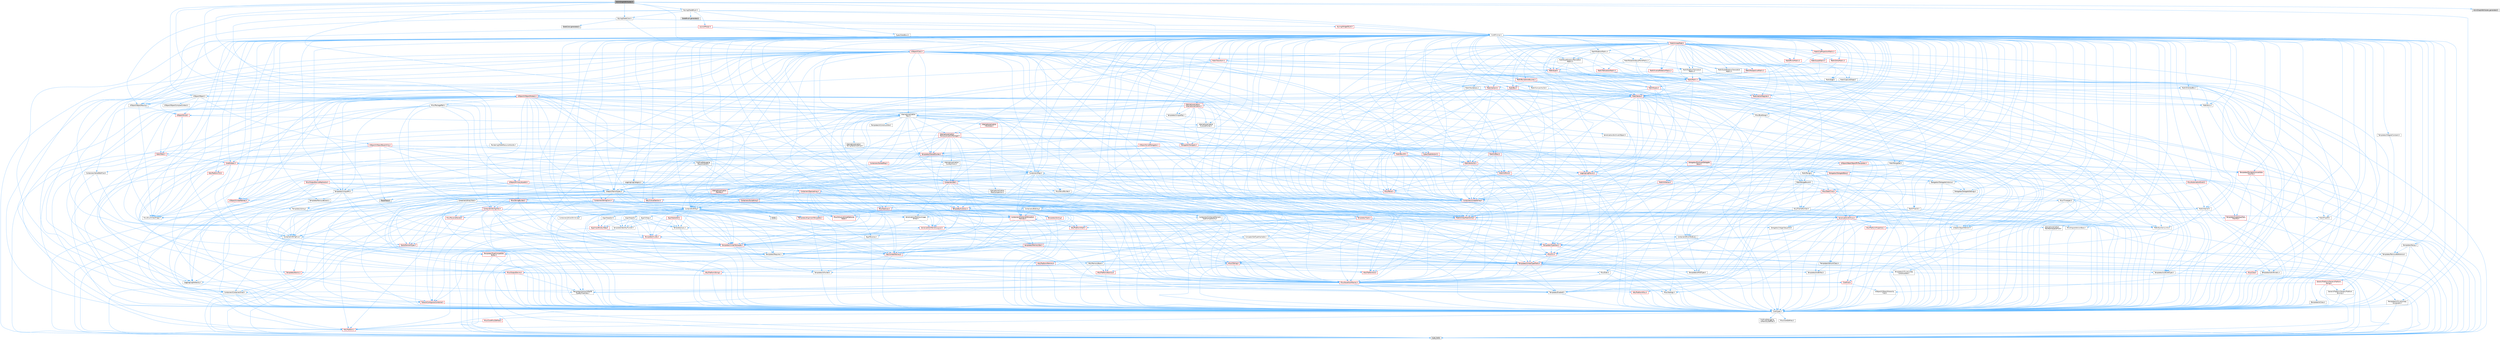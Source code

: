 digraph "AnimGraphAttributes.h"
{
 // INTERACTIVE_SVG=YES
 // LATEX_PDF_SIZE
  bgcolor="transparent";
  edge [fontname=Helvetica,fontsize=10,labelfontname=Helvetica,labelfontsize=10];
  node [fontname=Helvetica,fontsize=10,shape=box,height=0.2,width=0.4];
  Node1 [id="Node000001",label="AnimGraphAttributes.h",height=0.2,width=0.4,color="gray40", fillcolor="grey60", style="filled", fontcolor="black",tooltip=" "];
  Node1 -> Node2 [id="edge1_Node000001_Node000002",color="steelblue1",style="solid",tooltip=" "];
  Node2 [id="Node000002",label="Containers/Array.h",height=0.2,width=0.4,color="grey40", fillcolor="white", style="filled",URL="$df/dd0/Array_8h.html",tooltip=" "];
  Node2 -> Node3 [id="edge2_Node000002_Node000003",color="steelblue1",style="solid",tooltip=" "];
  Node3 [id="Node000003",label="CoreTypes.h",height=0.2,width=0.4,color="grey40", fillcolor="white", style="filled",URL="$dc/dec/CoreTypes_8h.html",tooltip=" "];
  Node3 -> Node4 [id="edge3_Node000003_Node000004",color="steelblue1",style="solid",tooltip=" "];
  Node4 [id="Node000004",label="HAL/Platform.h",height=0.2,width=0.4,color="red", fillcolor="#FFF0F0", style="filled",URL="$d9/dd0/Platform_8h.html",tooltip=" "];
  Node4 -> Node7 [id="edge4_Node000004_Node000007",color="steelblue1",style="solid",tooltip=" "];
  Node7 [id="Node000007",label="type_traits",height=0.2,width=0.4,color="grey60", fillcolor="#E0E0E0", style="filled",tooltip=" "];
  Node3 -> Node14 [id="edge5_Node000003_Node000014",color="steelblue1",style="solid",tooltip=" "];
  Node14 [id="Node000014",label="ProfilingDebugging\l/UMemoryDefines.h",height=0.2,width=0.4,color="grey40", fillcolor="white", style="filled",URL="$d2/da2/UMemoryDefines_8h.html",tooltip=" "];
  Node3 -> Node15 [id="edge6_Node000003_Node000015",color="steelblue1",style="solid",tooltip=" "];
  Node15 [id="Node000015",label="Misc/CoreMiscDefines.h",height=0.2,width=0.4,color="red", fillcolor="#FFF0F0", style="filled",URL="$da/d38/CoreMiscDefines_8h.html",tooltip=" "];
  Node15 -> Node4 [id="edge7_Node000015_Node000004",color="steelblue1",style="solid",tooltip=" "];
  Node3 -> Node16 [id="edge8_Node000003_Node000016",color="steelblue1",style="solid",tooltip=" "];
  Node16 [id="Node000016",label="Misc/CoreDefines.h",height=0.2,width=0.4,color="grey40", fillcolor="white", style="filled",URL="$d3/dd2/CoreDefines_8h.html",tooltip=" "];
  Node2 -> Node17 [id="edge9_Node000002_Node000017",color="steelblue1",style="solid",tooltip=" "];
  Node17 [id="Node000017",label="Misc/AssertionMacros.h",height=0.2,width=0.4,color="red", fillcolor="#FFF0F0", style="filled",URL="$d0/dfa/AssertionMacros_8h.html",tooltip=" "];
  Node17 -> Node3 [id="edge10_Node000017_Node000003",color="steelblue1",style="solid",tooltip=" "];
  Node17 -> Node4 [id="edge11_Node000017_Node000004",color="steelblue1",style="solid",tooltip=" "];
  Node17 -> Node18 [id="edge12_Node000017_Node000018",color="steelblue1",style="solid",tooltip=" "];
  Node18 [id="Node000018",label="HAL/PlatformMisc.h",height=0.2,width=0.4,color="red", fillcolor="#FFF0F0", style="filled",URL="$d0/df5/PlatformMisc_8h.html",tooltip=" "];
  Node18 -> Node3 [id="edge13_Node000018_Node000003",color="steelblue1",style="solid",tooltip=" "];
  Node17 -> Node54 [id="edge14_Node000017_Node000054",color="steelblue1",style="solid",tooltip=" "];
  Node54 [id="Node000054",label="Templates/EnableIf.h",height=0.2,width=0.4,color="grey40", fillcolor="white", style="filled",URL="$d7/d60/EnableIf_8h.html",tooltip=" "];
  Node54 -> Node3 [id="edge15_Node000054_Node000003",color="steelblue1",style="solid",tooltip=" "];
  Node17 -> Node55 [id="edge16_Node000017_Node000055",color="steelblue1",style="solid",tooltip=" "];
  Node55 [id="Node000055",label="Templates/IsArrayOrRefOf\lTypeByPredicate.h",height=0.2,width=0.4,color="grey40", fillcolor="white", style="filled",URL="$d6/da1/IsArrayOrRefOfTypeByPredicate_8h.html",tooltip=" "];
  Node55 -> Node3 [id="edge17_Node000055_Node000003",color="steelblue1",style="solid",tooltip=" "];
  Node17 -> Node60 [id="edge18_Node000017_Node000060",color="steelblue1",style="solid",tooltip=" "];
  Node60 [id="Node000060",label="Misc/VarArgs.h",height=0.2,width=0.4,color="grey40", fillcolor="white", style="filled",URL="$d5/d6f/VarArgs_8h.html",tooltip=" "];
  Node60 -> Node3 [id="edge19_Node000060_Node000003",color="steelblue1",style="solid",tooltip=" "];
  Node2 -> Node68 [id="edge20_Node000002_Node000068",color="steelblue1",style="solid",tooltip=" "];
  Node68 [id="Node000068",label="Misc/IntrusiveUnsetOptional\lState.h",height=0.2,width=0.4,color="red", fillcolor="#FFF0F0", style="filled",URL="$d2/d0a/IntrusiveUnsetOptionalState_8h.html",tooltip=" "];
  Node2 -> Node70 [id="edge21_Node000002_Node000070",color="steelblue1",style="solid",tooltip=" "];
  Node70 [id="Node000070",label="Misc/ReverseIterate.h",height=0.2,width=0.4,color="red", fillcolor="#FFF0F0", style="filled",URL="$db/de3/ReverseIterate_8h.html",tooltip=" "];
  Node70 -> Node4 [id="edge22_Node000070_Node000004",color="steelblue1",style="solid",tooltip=" "];
  Node2 -> Node72 [id="edge23_Node000002_Node000072",color="steelblue1",style="solid",tooltip=" "];
  Node72 [id="Node000072",label="HAL/UnrealMemory.h",height=0.2,width=0.4,color="red", fillcolor="#FFF0F0", style="filled",URL="$d9/d96/UnrealMemory_8h.html",tooltip=" "];
  Node72 -> Node3 [id="edge24_Node000072_Node000003",color="steelblue1",style="solid",tooltip=" "];
  Node72 -> Node76 [id="edge25_Node000072_Node000076",color="steelblue1",style="solid",tooltip=" "];
  Node76 [id="Node000076",label="HAL/MemoryBase.h",height=0.2,width=0.4,color="grey40", fillcolor="white", style="filled",URL="$d6/d9f/MemoryBase_8h.html",tooltip=" "];
  Node76 -> Node3 [id="edge26_Node000076_Node000003",color="steelblue1",style="solid",tooltip=" "];
  Node76 -> Node47 [id="edge27_Node000076_Node000047",color="steelblue1",style="solid",tooltip=" "];
  Node47 [id="Node000047",label="HAL/PlatformAtomics.h",height=0.2,width=0.4,color="red", fillcolor="#FFF0F0", style="filled",URL="$d3/d36/PlatformAtomics_8h.html",tooltip=" "];
  Node47 -> Node3 [id="edge28_Node000047_Node000003",color="steelblue1",style="solid",tooltip=" "];
  Node76 -> Node30 [id="edge29_Node000076_Node000030",color="steelblue1",style="solid",tooltip=" "];
  Node30 [id="Node000030",label="HAL/PlatformCrt.h",height=0.2,width=0.4,color="red", fillcolor="#FFF0F0", style="filled",URL="$d8/d75/PlatformCrt_8h.html",tooltip=" "];
  Node76 -> Node77 [id="edge30_Node000076_Node000077",color="steelblue1",style="solid",tooltip=" "];
  Node77 [id="Node000077",label="Misc/Exec.h",height=0.2,width=0.4,color="grey40", fillcolor="white", style="filled",URL="$de/ddb/Exec_8h.html",tooltip=" "];
  Node77 -> Node3 [id="edge31_Node000077_Node000003",color="steelblue1",style="solid",tooltip=" "];
  Node77 -> Node17 [id="edge32_Node000077_Node000017",color="steelblue1",style="solid",tooltip=" "];
  Node76 -> Node78 [id="edge33_Node000076_Node000078",color="steelblue1",style="solid",tooltip=" "];
  Node78 [id="Node000078",label="Misc/OutputDevice.h",height=0.2,width=0.4,color="red", fillcolor="#FFF0F0", style="filled",URL="$d7/d32/OutputDevice_8h.html",tooltip=" "];
  Node78 -> Node25 [id="edge34_Node000078_Node000025",color="steelblue1",style="solid",tooltip=" "];
  Node25 [id="Node000025",label="CoreFwd.h",height=0.2,width=0.4,color="red", fillcolor="#FFF0F0", style="filled",URL="$d1/d1e/CoreFwd_8h.html",tooltip=" "];
  Node25 -> Node3 [id="edge35_Node000025_Node000003",color="steelblue1",style="solid",tooltip=" "];
  Node25 -> Node26 [id="edge36_Node000025_Node000026",color="steelblue1",style="solid",tooltip=" "];
  Node26 [id="Node000026",label="Containers/ContainersFwd.h",height=0.2,width=0.4,color="grey40", fillcolor="white", style="filled",URL="$d4/d0a/ContainersFwd_8h.html",tooltip=" "];
  Node26 -> Node4 [id="edge37_Node000026_Node000004",color="steelblue1",style="solid",tooltip=" "];
  Node26 -> Node3 [id="edge38_Node000026_Node000003",color="steelblue1",style="solid",tooltip=" "];
  Node26 -> Node23 [id="edge39_Node000026_Node000023",color="steelblue1",style="solid",tooltip=" "];
  Node23 [id="Node000023",label="Traits/IsContiguousContainer.h",height=0.2,width=0.4,color="red", fillcolor="#FFF0F0", style="filled",URL="$d5/d3c/IsContiguousContainer_8h.html",tooltip=" "];
  Node23 -> Node3 [id="edge40_Node000023_Node000003",color="steelblue1",style="solid",tooltip=" "];
  Node25 -> Node28 [id="edge41_Node000025_Node000028",color="steelblue1",style="solid",tooltip=" "];
  Node28 [id="Node000028",label="UObject/UObjectHierarchy\lFwd.h",height=0.2,width=0.4,color="grey40", fillcolor="white", style="filled",URL="$d3/d13/UObjectHierarchyFwd_8h.html",tooltip=" "];
  Node78 -> Node3 [id="edge42_Node000078_Node000003",color="steelblue1",style="solid",tooltip=" "];
  Node78 -> Node79 [id="edge43_Node000078_Node000079",color="steelblue1",style="solid",tooltip=" "];
  Node79 [id="Node000079",label="Logging/LogVerbosity.h",height=0.2,width=0.4,color="grey40", fillcolor="white", style="filled",URL="$d2/d8f/LogVerbosity_8h.html",tooltip=" "];
  Node79 -> Node3 [id="edge44_Node000079_Node000003",color="steelblue1",style="solid",tooltip=" "];
  Node78 -> Node60 [id="edge45_Node000078_Node000060",color="steelblue1",style="solid",tooltip=" "];
  Node78 -> Node55 [id="edge46_Node000078_Node000055",color="steelblue1",style="solid",tooltip=" "];
  Node76 -> Node80 [id="edge47_Node000076_Node000080",color="steelblue1",style="solid",tooltip=" "];
  Node80 [id="Node000080",label="Templates/Atomic.h",height=0.2,width=0.4,color="red", fillcolor="#FFF0F0", style="filled",URL="$d3/d91/Atomic_8h.html",tooltip=" "];
  Node72 -> Node89 [id="edge48_Node000072_Node000089",color="steelblue1",style="solid",tooltip=" "];
  Node89 [id="Node000089",label="HAL/PlatformMemory.h",height=0.2,width=0.4,color="red", fillcolor="#FFF0F0", style="filled",URL="$de/d68/PlatformMemory_8h.html",tooltip=" "];
  Node89 -> Node3 [id="edge49_Node000089_Node000003",color="steelblue1",style="solid",tooltip=" "];
  Node72 -> Node92 [id="edge50_Node000072_Node000092",color="steelblue1",style="solid",tooltip=" "];
  Node92 [id="Node000092",label="Templates/IsPointer.h",height=0.2,width=0.4,color="grey40", fillcolor="white", style="filled",URL="$d7/d05/IsPointer_8h.html",tooltip=" "];
  Node92 -> Node3 [id="edge51_Node000092_Node000003",color="steelblue1",style="solid",tooltip=" "];
  Node2 -> Node93 [id="edge52_Node000002_Node000093",color="steelblue1",style="solid",tooltip=" "];
  Node93 [id="Node000093",label="Templates/UnrealTypeTraits.h",height=0.2,width=0.4,color="red", fillcolor="#FFF0F0", style="filled",URL="$d2/d2d/UnrealTypeTraits_8h.html",tooltip=" "];
  Node93 -> Node3 [id="edge53_Node000093_Node000003",color="steelblue1",style="solid",tooltip=" "];
  Node93 -> Node92 [id="edge54_Node000093_Node000092",color="steelblue1",style="solid",tooltip=" "];
  Node93 -> Node17 [id="edge55_Node000093_Node000017",color="steelblue1",style="solid",tooltip=" "];
  Node93 -> Node85 [id="edge56_Node000093_Node000085",color="steelblue1",style="solid",tooltip=" "];
  Node85 [id="Node000085",label="Templates/AndOrNot.h",height=0.2,width=0.4,color="grey40", fillcolor="white", style="filled",URL="$db/d0a/AndOrNot_8h.html",tooltip=" "];
  Node85 -> Node3 [id="edge57_Node000085_Node000003",color="steelblue1",style="solid",tooltip=" "];
  Node93 -> Node54 [id="edge58_Node000093_Node000054",color="steelblue1",style="solid",tooltip=" "];
  Node93 -> Node94 [id="edge59_Node000093_Node000094",color="steelblue1",style="solid",tooltip=" "];
  Node94 [id="Node000094",label="Templates/IsArithmetic.h",height=0.2,width=0.4,color="grey40", fillcolor="white", style="filled",URL="$d2/d5d/IsArithmetic_8h.html",tooltip=" "];
  Node94 -> Node3 [id="edge60_Node000094_Node000003",color="steelblue1",style="solid",tooltip=" "];
  Node93 -> Node96 [id="edge61_Node000093_Node000096",color="steelblue1",style="solid",tooltip=" "];
  Node96 [id="Node000096",label="Templates/IsPODType.h",height=0.2,width=0.4,color="grey40", fillcolor="white", style="filled",URL="$d7/db1/IsPODType_8h.html",tooltip=" "];
  Node96 -> Node3 [id="edge62_Node000096_Node000003",color="steelblue1",style="solid",tooltip=" "];
  Node93 -> Node97 [id="edge63_Node000093_Node000097",color="steelblue1",style="solid",tooltip=" "];
  Node97 [id="Node000097",label="Templates/IsUECoreType.h",height=0.2,width=0.4,color="grey40", fillcolor="white", style="filled",URL="$d1/db8/IsUECoreType_8h.html",tooltip=" "];
  Node97 -> Node3 [id="edge64_Node000097_Node000003",color="steelblue1",style="solid",tooltip=" "];
  Node97 -> Node7 [id="edge65_Node000097_Node000007",color="steelblue1",style="solid",tooltip=" "];
  Node93 -> Node86 [id="edge66_Node000093_Node000086",color="steelblue1",style="solid",tooltip=" "];
  Node86 [id="Node000086",label="Templates/IsTriviallyCopy\lConstructible.h",height=0.2,width=0.4,color="grey40", fillcolor="white", style="filled",URL="$d3/d78/IsTriviallyCopyConstructible_8h.html",tooltip=" "];
  Node86 -> Node3 [id="edge67_Node000086_Node000003",color="steelblue1",style="solid",tooltip=" "];
  Node86 -> Node7 [id="edge68_Node000086_Node000007",color="steelblue1",style="solid",tooltip=" "];
  Node2 -> Node98 [id="edge69_Node000002_Node000098",color="steelblue1",style="solid",tooltip=" "];
  Node98 [id="Node000098",label="Templates/UnrealTemplate.h",height=0.2,width=0.4,color="red", fillcolor="#FFF0F0", style="filled",URL="$d4/d24/UnrealTemplate_8h.html",tooltip=" "];
  Node98 -> Node3 [id="edge70_Node000098_Node000003",color="steelblue1",style="solid",tooltip=" "];
  Node98 -> Node92 [id="edge71_Node000098_Node000092",color="steelblue1",style="solid",tooltip=" "];
  Node98 -> Node72 [id="edge72_Node000098_Node000072",color="steelblue1",style="solid",tooltip=" "];
  Node98 -> Node93 [id="edge73_Node000098_Node000093",color="steelblue1",style="solid",tooltip=" "];
  Node98 -> Node101 [id="edge74_Node000098_Node000101",color="steelblue1",style="solid",tooltip=" "];
  Node101 [id="Node000101",label="Templates/RemoveReference.h",height=0.2,width=0.4,color="grey40", fillcolor="white", style="filled",URL="$da/dbe/RemoveReference_8h.html",tooltip=" "];
  Node101 -> Node3 [id="edge75_Node000101_Node000003",color="steelblue1",style="solid",tooltip=" "];
  Node98 -> Node62 [id="edge76_Node000098_Node000062",color="steelblue1",style="solid",tooltip=" "];
  Node62 [id="Node000062",label="Templates/Requires.h",height=0.2,width=0.4,color="grey40", fillcolor="white", style="filled",URL="$dc/d96/Requires_8h.html",tooltip=" "];
  Node62 -> Node54 [id="edge77_Node000062_Node000054",color="steelblue1",style="solid",tooltip=" "];
  Node62 -> Node7 [id="edge78_Node000062_Node000007",color="steelblue1",style="solid",tooltip=" "];
  Node98 -> Node102 [id="edge79_Node000098_Node000102",color="steelblue1",style="solid",tooltip=" "];
  Node102 [id="Node000102",label="Templates/TypeCompatible\lBytes.h",height=0.2,width=0.4,color="red", fillcolor="#FFF0F0", style="filled",URL="$df/d0a/TypeCompatibleBytes_8h.html",tooltip=" "];
  Node102 -> Node3 [id="edge80_Node000102_Node000003",color="steelblue1",style="solid",tooltip=" "];
  Node102 -> Node7 [id="edge81_Node000102_Node000007",color="steelblue1",style="solid",tooltip=" "];
  Node98 -> Node23 [id="edge82_Node000098_Node000023",color="steelblue1",style="solid",tooltip=" "];
  Node98 -> Node7 [id="edge83_Node000098_Node000007",color="steelblue1",style="solid",tooltip=" "];
  Node2 -> Node104 [id="edge84_Node000002_Node000104",color="steelblue1",style="solid",tooltip=" "];
  Node104 [id="Node000104",label="Containers/AllowShrinking.h",height=0.2,width=0.4,color="grey40", fillcolor="white", style="filled",URL="$d7/d1a/AllowShrinking_8h.html",tooltip=" "];
  Node104 -> Node3 [id="edge85_Node000104_Node000003",color="steelblue1",style="solid",tooltip=" "];
  Node2 -> Node105 [id="edge86_Node000002_Node000105",color="steelblue1",style="solid",tooltip=" "];
  Node105 [id="Node000105",label="Containers/ContainerAllocation\lPolicies.h",height=0.2,width=0.4,color="red", fillcolor="#FFF0F0", style="filled",URL="$d7/dff/ContainerAllocationPolicies_8h.html",tooltip=" "];
  Node105 -> Node3 [id="edge87_Node000105_Node000003",color="steelblue1",style="solid",tooltip=" "];
  Node105 -> Node105 [id="edge88_Node000105_Node000105",color="steelblue1",style="solid",tooltip=" "];
  Node105 -> Node107 [id="edge89_Node000105_Node000107",color="steelblue1",style="solid",tooltip=" "];
  Node107 [id="Node000107",label="HAL/PlatformMath.h",height=0.2,width=0.4,color="red", fillcolor="#FFF0F0", style="filled",URL="$dc/d53/PlatformMath_8h.html",tooltip=" "];
  Node107 -> Node3 [id="edge90_Node000107_Node000003",color="steelblue1",style="solid",tooltip=" "];
  Node105 -> Node72 [id="edge91_Node000105_Node000072",color="steelblue1",style="solid",tooltip=" "];
  Node105 -> Node40 [id="edge92_Node000105_Node000040",color="steelblue1",style="solid",tooltip=" "];
  Node40 [id="Node000040",label="Math/NumericLimits.h",height=0.2,width=0.4,color="grey40", fillcolor="white", style="filled",URL="$df/d1b/NumericLimits_8h.html",tooltip=" "];
  Node40 -> Node3 [id="edge93_Node000040_Node000003",color="steelblue1",style="solid",tooltip=" "];
  Node105 -> Node17 [id="edge94_Node000105_Node000017",color="steelblue1",style="solid",tooltip=" "];
  Node105 -> Node116 [id="edge95_Node000105_Node000116",color="steelblue1",style="solid",tooltip=" "];
  Node116 [id="Node000116",label="Templates/MemoryOps.h",height=0.2,width=0.4,color="red", fillcolor="#FFF0F0", style="filled",URL="$db/dea/MemoryOps_8h.html",tooltip=" "];
  Node116 -> Node3 [id="edge96_Node000116_Node000003",color="steelblue1",style="solid",tooltip=" "];
  Node116 -> Node72 [id="edge97_Node000116_Node000072",color="steelblue1",style="solid",tooltip=" "];
  Node116 -> Node87 [id="edge98_Node000116_Node000087",color="steelblue1",style="solid",tooltip=" "];
  Node87 [id="Node000087",label="Templates/IsTriviallyCopy\lAssignable.h",height=0.2,width=0.4,color="grey40", fillcolor="white", style="filled",URL="$d2/df2/IsTriviallyCopyAssignable_8h.html",tooltip=" "];
  Node87 -> Node3 [id="edge99_Node000087_Node000003",color="steelblue1",style="solid",tooltip=" "];
  Node87 -> Node7 [id="edge100_Node000087_Node000007",color="steelblue1",style="solid",tooltip=" "];
  Node116 -> Node86 [id="edge101_Node000116_Node000086",color="steelblue1",style="solid",tooltip=" "];
  Node116 -> Node62 [id="edge102_Node000116_Node000062",color="steelblue1",style="solid",tooltip=" "];
  Node116 -> Node93 [id="edge103_Node000116_Node000093",color="steelblue1",style="solid",tooltip=" "];
  Node116 -> Node7 [id="edge104_Node000116_Node000007",color="steelblue1",style="solid",tooltip=" "];
  Node105 -> Node102 [id="edge105_Node000105_Node000102",color="steelblue1",style="solid",tooltip=" "];
  Node105 -> Node7 [id="edge106_Node000105_Node000007",color="steelblue1",style="solid",tooltip=" "];
  Node2 -> Node117 [id="edge107_Node000002_Node000117",color="steelblue1",style="solid",tooltip=" "];
  Node117 [id="Node000117",label="Containers/ContainerElement\lTypeCompatibility.h",height=0.2,width=0.4,color="grey40", fillcolor="white", style="filled",URL="$df/ddf/ContainerElementTypeCompatibility_8h.html",tooltip=" "];
  Node117 -> Node3 [id="edge108_Node000117_Node000003",color="steelblue1",style="solid",tooltip=" "];
  Node117 -> Node93 [id="edge109_Node000117_Node000093",color="steelblue1",style="solid",tooltip=" "];
  Node2 -> Node118 [id="edge110_Node000002_Node000118",color="steelblue1",style="solid",tooltip=" "];
  Node118 [id="Node000118",label="Serialization/Archive.h",height=0.2,width=0.4,color="red", fillcolor="#FFF0F0", style="filled",URL="$d7/d3b/Archive_8h.html",tooltip=" "];
  Node118 -> Node25 [id="edge111_Node000118_Node000025",color="steelblue1",style="solid",tooltip=" "];
  Node118 -> Node3 [id="edge112_Node000118_Node000003",color="steelblue1",style="solid",tooltip=" "];
  Node118 -> Node119 [id="edge113_Node000118_Node000119",color="steelblue1",style="solid",tooltip=" "];
  Node119 [id="Node000119",label="HAL/PlatformProperties.h",height=0.2,width=0.4,color="red", fillcolor="#FFF0F0", style="filled",URL="$d9/db0/PlatformProperties_8h.html",tooltip=" "];
  Node119 -> Node3 [id="edge114_Node000119_Node000003",color="steelblue1",style="solid",tooltip=" "];
  Node118 -> Node122 [id="edge115_Node000118_Node000122",color="steelblue1",style="solid",tooltip=" "];
  Node122 [id="Node000122",label="Internationalization\l/TextNamespaceFwd.h",height=0.2,width=0.4,color="grey40", fillcolor="white", style="filled",URL="$d8/d97/TextNamespaceFwd_8h.html",tooltip=" "];
  Node122 -> Node3 [id="edge116_Node000122_Node000003",color="steelblue1",style="solid",tooltip=" "];
  Node118 -> Node17 [id="edge117_Node000118_Node000017",color="steelblue1",style="solid",tooltip=" "];
  Node118 -> Node123 [id="edge118_Node000118_Node000123",color="steelblue1",style="solid",tooltip=" "];
  Node123 [id="Node000123",label="Misc/EngineVersionBase.h",height=0.2,width=0.4,color="grey40", fillcolor="white", style="filled",URL="$d5/d2b/EngineVersionBase_8h.html",tooltip=" "];
  Node123 -> Node3 [id="edge119_Node000123_Node000003",color="steelblue1",style="solid",tooltip=" "];
  Node118 -> Node60 [id="edge120_Node000118_Node000060",color="steelblue1",style="solid",tooltip=" "];
  Node118 -> Node54 [id="edge121_Node000118_Node000054",color="steelblue1",style="solid",tooltip=" "];
  Node118 -> Node55 [id="edge122_Node000118_Node000055",color="steelblue1",style="solid",tooltip=" "];
  Node118 -> Node126 [id="edge123_Node000118_Node000126",color="steelblue1",style="solid",tooltip=" "];
  Node126 [id="Node000126",label="Templates/IsEnumClass.h",height=0.2,width=0.4,color="grey40", fillcolor="white", style="filled",URL="$d7/d15/IsEnumClass_8h.html",tooltip=" "];
  Node126 -> Node3 [id="edge124_Node000126_Node000003",color="steelblue1",style="solid",tooltip=" "];
  Node126 -> Node85 [id="edge125_Node000126_Node000085",color="steelblue1",style="solid",tooltip=" "];
  Node118 -> Node98 [id="edge126_Node000118_Node000098",color="steelblue1",style="solid",tooltip=" "];
  Node118 -> Node127 [id="edge127_Node000118_Node000127",color="steelblue1",style="solid",tooltip=" "];
  Node127 [id="Node000127",label="UObject/ObjectVersion.h",height=0.2,width=0.4,color="grey40", fillcolor="white", style="filled",URL="$da/d63/ObjectVersion_8h.html",tooltip=" "];
  Node127 -> Node3 [id="edge128_Node000127_Node000003",color="steelblue1",style="solid",tooltip=" "];
  Node2 -> Node128 [id="edge129_Node000002_Node000128",color="steelblue1",style="solid",tooltip=" "];
  Node128 [id="Node000128",label="Serialization/MemoryImage\lWriter.h",height=0.2,width=0.4,color="grey40", fillcolor="white", style="filled",URL="$d0/d08/MemoryImageWriter_8h.html",tooltip=" "];
  Node128 -> Node3 [id="edge130_Node000128_Node000003",color="steelblue1",style="solid",tooltip=" "];
  Node128 -> Node129 [id="edge131_Node000128_Node000129",color="steelblue1",style="solid",tooltip=" "];
  Node129 [id="Node000129",label="Serialization/MemoryLayout.h",height=0.2,width=0.4,color="red", fillcolor="#FFF0F0", style="filled",URL="$d7/d66/MemoryLayout_8h.html",tooltip=" "];
  Node129 -> Node132 [id="edge132_Node000129_Node000132",color="steelblue1",style="solid",tooltip=" "];
  Node132 [id="Node000132",label="Containers/EnumAsByte.h",height=0.2,width=0.4,color="grey40", fillcolor="white", style="filled",URL="$d6/d9a/EnumAsByte_8h.html",tooltip=" "];
  Node132 -> Node3 [id="edge133_Node000132_Node000003",color="steelblue1",style="solid",tooltip=" "];
  Node132 -> Node96 [id="edge134_Node000132_Node000096",color="steelblue1",style="solid",tooltip=" "];
  Node132 -> Node133 [id="edge135_Node000132_Node000133",color="steelblue1",style="solid",tooltip=" "];
  Node133 [id="Node000133",label="Templates/TypeHash.h",height=0.2,width=0.4,color="red", fillcolor="#FFF0F0", style="filled",URL="$d1/d62/TypeHash_8h.html",tooltip=" "];
  Node133 -> Node3 [id="edge136_Node000133_Node000003",color="steelblue1",style="solid",tooltip=" "];
  Node133 -> Node62 [id="edge137_Node000133_Node000062",color="steelblue1",style="solid",tooltip=" "];
  Node133 -> Node134 [id="edge138_Node000133_Node000134",color="steelblue1",style="solid",tooltip=" "];
  Node134 [id="Node000134",label="Misc/Crc.h",height=0.2,width=0.4,color="red", fillcolor="#FFF0F0", style="filled",URL="$d4/dd2/Crc_8h.html",tooltip=" "];
  Node134 -> Node3 [id="edge139_Node000134_Node000003",color="steelblue1",style="solid",tooltip=" "];
  Node134 -> Node74 [id="edge140_Node000134_Node000074",color="steelblue1",style="solid",tooltip=" "];
  Node74 [id="Node000074",label="HAL/PlatformString.h",height=0.2,width=0.4,color="red", fillcolor="#FFF0F0", style="filled",URL="$db/db5/PlatformString_8h.html",tooltip=" "];
  Node74 -> Node3 [id="edge141_Node000074_Node000003",color="steelblue1",style="solid",tooltip=" "];
  Node134 -> Node17 [id="edge142_Node000134_Node000017",color="steelblue1",style="solid",tooltip=" "];
  Node134 -> Node135 [id="edge143_Node000134_Node000135",color="steelblue1",style="solid",tooltip=" "];
  Node135 [id="Node000135",label="Misc/CString.h",height=0.2,width=0.4,color="red", fillcolor="#FFF0F0", style="filled",URL="$d2/d49/CString_8h.html",tooltip=" "];
  Node135 -> Node3 [id="edge144_Node000135_Node000003",color="steelblue1",style="solid",tooltip=" "];
  Node135 -> Node30 [id="edge145_Node000135_Node000030",color="steelblue1",style="solid",tooltip=" "];
  Node135 -> Node74 [id="edge146_Node000135_Node000074",color="steelblue1",style="solid",tooltip=" "];
  Node135 -> Node17 [id="edge147_Node000135_Node000017",color="steelblue1",style="solid",tooltip=" "];
  Node135 -> Node136 [id="edge148_Node000135_Node000136",color="steelblue1",style="solid",tooltip=" "];
  Node136 [id="Node000136",label="Misc/Char.h",height=0.2,width=0.4,color="red", fillcolor="#FFF0F0", style="filled",URL="$d0/d58/Char_8h.html",tooltip=" "];
  Node136 -> Node3 [id="edge149_Node000136_Node000003",color="steelblue1",style="solid",tooltip=" "];
  Node136 -> Node7 [id="edge150_Node000136_Node000007",color="steelblue1",style="solid",tooltip=" "];
  Node135 -> Node60 [id="edge151_Node000135_Node000060",color="steelblue1",style="solid",tooltip=" "];
  Node135 -> Node55 [id="edge152_Node000135_Node000055",color="steelblue1",style="solid",tooltip=" "];
  Node134 -> Node136 [id="edge153_Node000134_Node000136",color="steelblue1",style="solid",tooltip=" "];
  Node134 -> Node93 [id="edge154_Node000134_Node000093",color="steelblue1",style="solid",tooltip=" "];
  Node133 -> Node7 [id="edge155_Node000133_Node000007",color="steelblue1",style="solid",tooltip=" "];
  Node129 -> Node20 [id="edge156_Node000129_Node000020",color="steelblue1",style="solid",tooltip=" "];
  Node20 [id="Node000020",label="Containers/StringFwd.h",height=0.2,width=0.4,color="grey40", fillcolor="white", style="filled",URL="$df/d37/StringFwd_8h.html",tooltip=" "];
  Node20 -> Node3 [id="edge157_Node000020_Node000003",color="steelblue1",style="solid",tooltip=" "];
  Node20 -> Node21 [id="edge158_Node000020_Node000021",color="steelblue1",style="solid",tooltip=" "];
  Node21 [id="Node000021",label="Traits/ElementType.h",height=0.2,width=0.4,color="red", fillcolor="#FFF0F0", style="filled",URL="$d5/d4f/ElementType_8h.html",tooltip=" "];
  Node21 -> Node4 [id="edge159_Node000021_Node000004",color="steelblue1",style="solid",tooltip=" "];
  Node21 -> Node7 [id="edge160_Node000021_Node000007",color="steelblue1",style="solid",tooltip=" "];
  Node20 -> Node23 [id="edge161_Node000020_Node000023",color="steelblue1",style="solid",tooltip=" "];
  Node129 -> Node72 [id="edge162_Node000129_Node000072",color="steelblue1",style="solid",tooltip=" "];
  Node129 -> Node54 [id="edge163_Node000129_Node000054",color="steelblue1",style="solid",tooltip=" "];
  Node129 -> Node98 [id="edge164_Node000129_Node000098",color="steelblue1",style="solid",tooltip=" "];
  Node2 -> Node142 [id="edge165_Node000002_Node000142",color="steelblue1",style="solid",tooltip=" "];
  Node142 [id="Node000142",label="Algo/Heapify.h",height=0.2,width=0.4,color="grey40", fillcolor="white", style="filled",URL="$d0/d2a/Heapify_8h.html",tooltip=" "];
  Node142 -> Node143 [id="edge166_Node000142_Node000143",color="steelblue1",style="solid",tooltip=" "];
  Node143 [id="Node000143",label="Algo/Impl/BinaryHeap.h",height=0.2,width=0.4,color="red", fillcolor="#FFF0F0", style="filled",URL="$d7/da3/Algo_2Impl_2BinaryHeap_8h.html",tooltip=" "];
  Node143 -> Node144 [id="edge167_Node000143_Node000144",color="steelblue1",style="solid",tooltip=" "];
  Node144 [id="Node000144",label="Templates/Invoke.h",height=0.2,width=0.4,color="red", fillcolor="#FFF0F0", style="filled",URL="$d7/deb/Invoke_8h.html",tooltip=" "];
  Node144 -> Node3 [id="edge168_Node000144_Node000003",color="steelblue1",style="solid",tooltip=" "];
  Node144 -> Node98 [id="edge169_Node000144_Node000098",color="steelblue1",style="solid",tooltip=" "];
  Node144 -> Node7 [id="edge170_Node000144_Node000007",color="steelblue1",style="solid",tooltip=" "];
  Node143 -> Node7 [id="edge171_Node000143_Node000007",color="steelblue1",style="solid",tooltip=" "];
  Node142 -> Node148 [id="edge172_Node000142_Node000148",color="steelblue1",style="solid",tooltip=" "];
  Node148 [id="Node000148",label="Templates/IdentityFunctor.h",height=0.2,width=0.4,color="grey40", fillcolor="white", style="filled",URL="$d7/d2e/IdentityFunctor_8h.html",tooltip=" "];
  Node148 -> Node4 [id="edge173_Node000148_Node000004",color="steelblue1",style="solid",tooltip=" "];
  Node142 -> Node144 [id="edge174_Node000142_Node000144",color="steelblue1",style="solid",tooltip=" "];
  Node142 -> Node149 [id="edge175_Node000142_Node000149",color="steelblue1",style="solid",tooltip=" "];
  Node149 [id="Node000149",label="Templates/Less.h",height=0.2,width=0.4,color="grey40", fillcolor="white", style="filled",URL="$de/dc8/Less_8h.html",tooltip=" "];
  Node149 -> Node3 [id="edge176_Node000149_Node000003",color="steelblue1",style="solid",tooltip=" "];
  Node149 -> Node98 [id="edge177_Node000149_Node000098",color="steelblue1",style="solid",tooltip=" "];
  Node142 -> Node98 [id="edge178_Node000142_Node000098",color="steelblue1",style="solid",tooltip=" "];
  Node2 -> Node150 [id="edge179_Node000002_Node000150",color="steelblue1",style="solid",tooltip=" "];
  Node150 [id="Node000150",label="Algo/HeapSort.h",height=0.2,width=0.4,color="grey40", fillcolor="white", style="filled",URL="$d3/d92/HeapSort_8h.html",tooltip=" "];
  Node150 -> Node143 [id="edge180_Node000150_Node000143",color="steelblue1",style="solid",tooltip=" "];
  Node150 -> Node148 [id="edge181_Node000150_Node000148",color="steelblue1",style="solid",tooltip=" "];
  Node150 -> Node149 [id="edge182_Node000150_Node000149",color="steelblue1",style="solid",tooltip=" "];
  Node150 -> Node98 [id="edge183_Node000150_Node000098",color="steelblue1",style="solid",tooltip=" "];
  Node2 -> Node151 [id="edge184_Node000002_Node000151",color="steelblue1",style="solid",tooltip=" "];
  Node151 [id="Node000151",label="Algo/IsHeap.h",height=0.2,width=0.4,color="grey40", fillcolor="white", style="filled",URL="$de/d32/IsHeap_8h.html",tooltip=" "];
  Node151 -> Node143 [id="edge185_Node000151_Node000143",color="steelblue1",style="solid",tooltip=" "];
  Node151 -> Node148 [id="edge186_Node000151_Node000148",color="steelblue1",style="solid",tooltip=" "];
  Node151 -> Node144 [id="edge187_Node000151_Node000144",color="steelblue1",style="solid",tooltip=" "];
  Node151 -> Node149 [id="edge188_Node000151_Node000149",color="steelblue1",style="solid",tooltip=" "];
  Node151 -> Node98 [id="edge189_Node000151_Node000098",color="steelblue1",style="solid",tooltip=" "];
  Node2 -> Node143 [id="edge190_Node000002_Node000143",color="steelblue1",style="solid",tooltip=" "];
  Node2 -> Node152 [id="edge191_Node000002_Node000152",color="steelblue1",style="solid",tooltip=" "];
  Node152 [id="Node000152",label="Algo/StableSort.h",height=0.2,width=0.4,color="red", fillcolor="#FFF0F0", style="filled",URL="$d7/d3c/StableSort_8h.html",tooltip=" "];
  Node152 -> Node148 [id="edge192_Node000152_Node000148",color="steelblue1",style="solid",tooltip=" "];
  Node152 -> Node144 [id="edge193_Node000152_Node000144",color="steelblue1",style="solid",tooltip=" "];
  Node152 -> Node149 [id="edge194_Node000152_Node000149",color="steelblue1",style="solid",tooltip=" "];
  Node152 -> Node98 [id="edge195_Node000152_Node000098",color="steelblue1",style="solid",tooltip=" "];
  Node2 -> Node155 [id="edge196_Node000002_Node000155",color="steelblue1",style="solid",tooltip=" "];
  Node155 [id="Node000155",label="Concepts/GetTypeHashable.h",height=0.2,width=0.4,color="grey40", fillcolor="white", style="filled",URL="$d3/da2/GetTypeHashable_8h.html",tooltip=" "];
  Node155 -> Node3 [id="edge197_Node000155_Node000003",color="steelblue1",style="solid",tooltip=" "];
  Node155 -> Node133 [id="edge198_Node000155_Node000133",color="steelblue1",style="solid",tooltip=" "];
  Node2 -> Node148 [id="edge199_Node000002_Node000148",color="steelblue1",style="solid",tooltip=" "];
  Node2 -> Node144 [id="edge200_Node000002_Node000144",color="steelblue1",style="solid",tooltip=" "];
  Node2 -> Node149 [id="edge201_Node000002_Node000149",color="steelblue1",style="solid",tooltip=" "];
  Node2 -> Node156 [id="edge202_Node000002_Node000156",color="steelblue1",style="solid",tooltip=" "];
  Node156 [id="Node000156",label="Templates/LosesQualifiers\lFromTo.h",height=0.2,width=0.4,color="red", fillcolor="#FFF0F0", style="filled",URL="$d2/db3/LosesQualifiersFromTo_8h.html",tooltip=" "];
  Node156 -> Node7 [id="edge203_Node000156_Node000007",color="steelblue1",style="solid",tooltip=" "];
  Node2 -> Node62 [id="edge204_Node000002_Node000062",color="steelblue1",style="solid",tooltip=" "];
  Node2 -> Node157 [id="edge205_Node000002_Node000157",color="steelblue1",style="solid",tooltip=" "];
  Node157 [id="Node000157",label="Templates/Sorting.h",height=0.2,width=0.4,color="red", fillcolor="#FFF0F0", style="filled",URL="$d3/d9e/Sorting_8h.html",tooltip=" "];
  Node157 -> Node3 [id="edge206_Node000157_Node000003",color="steelblue1",style="solid",tooltip=" "];
  Node157 -> Node107 [id="edge207_Node000157_Node000107",color="steelblue1",style="solid",tooltip=" "];
  Node157 -> Node149 [id="edge208_Node000157_Node000149",color="steelblue1",style="solid",tooltip=" "];
  Node2 -> Node161 [id="edge209_Node000002_Node000161",color="steelblue1",style="solid",tooltip=" "];
  Node161 [id="Node000161",label="Templates/AlignmentTemplates.h",height=0.2,width=0.4,color="red", fillcolor="#FFF0F0", style="filled",URL="$dd/d32/AlignmentTemplates_8h.html",tooltip=" "];
  Node161 -> Node3 [id="edge210_Node000161_Node000003",color="steelblue1",style="solid",tooltip=" "];
  Node161 -> Node92 [id="edge211_Node000161_Node000092",color="steelblue1",style="solid",tooltip=" "];
  Node2 -> Node21 [id="edge212_Node000002_Node000021",color="steelblue1",style="solid",tooltip=" "];
  Node2 -> Node113 [id="edge213_Node000002_Node000113",color="steelblue1",style="solid",tooltip=" "];
  Node113 [id="Node000113",label="limits",height=0.2,width=0.4,color="grey60", fillcolor="#E0E0E0", style="filled",tooltip=" "];
  Node2 -> Node7 [id="edge214_Node000002_Node000007",color="steelblue1",style="solid",tooltip=" "];
  Node1 -> Node162 [id="edge215_Node000001_Node000162",color="steelblue1",style="solid",tooltip=" "];
  Node162 [id="Node000162",label="Containers/Map.h",height=0.2,width=0.4,color="grey40", fillcolor="white", style="filled",URL="$df/d79/Map_8h.html",tooltip=" "];
  Node162 -> Node3 [id="edge216_Node000162_Node000003",color="steelblue1",style="solid",tooltip=" "];
  Node162 -> Node163 [id="edge217_Node000162_Node000163",color="steelblue1",style="solid",tooltip=" "];
  Node163 [id="Node000163",label="Algo/Reverse.h",height=0.2,width=0.4,color="grey40", fillcolor="white", style="filled",URL="$d5/d93/Reverse_8h.html",tooltip=" "];
  Node163 -> Node3 [id="edge218_Node000163_Node000003",color="steelblue1",style="solid",tooltip=" "];
  Node163 -> Node98 [id="edge219_Node000163_Node000098",color="steelblue1",style="solid",tooltip=" "];
  Node162 -> Node117 [id="edge220_Node000162_Node000117",color="steelblue1",style="solid",tooltip=" "];
  Node162 -> Node164 [id="edge221_Node000162_Node000164",color="steelblue1",style="solid",tooltip=" "];
  Node164 [id="Node000164",label="Containers/Set.h",height=0.2,width=0.4,color="red", fillcolor="#FFF0F0", style="filled",URL="$d4/d45/Set_8h.html",tooltip=" "];
  Node164 -> Node105 [id="edge222_Node000164_Node000105",color="steelblue1",style="solid",tooltip=" "];
  Node164 -> Node117 [id="edge223_Node000164_Node000117",color="steelblue1",style="solid",tooltip=" "];
  Node164 -> Node166 [id="edge224_Node000164_Node000166",color="steelblue1",style="solid",tooltip=" "];
  Node166 [id="Node000166",label="Containers/SparseArray.h",height=0.2,width=0.4,color="red", fillcolor="#FFF0F0", style="filled",URL="$d5/dbf/SparseArray_8h.html",tooltip=" "];
  Node166 -> Node3 [id="edge225_Node000166_Node000003",color="steelblue1",style="solid",tooltip=" "];
  Node166 -> Node17 [id="edge226_Node000166_Node000017",color="steelblue1",style="solid",tooltip=" "];
  Node166 -> Node72 [id="edge227_Node000166_Node000072",color="steelblue1",style="solid",tooltip=" "];
  Node166 -> Node93 [id="edge228_Node000166_Node000093",color="steelblue1",style="solid",tooltip=" "];
  Node166 -> Node98 [id="edge229_Node000166_Node000098",color="steelblue1",style="solid",tooltip=" "];
  Node166 -> Node105 [id="edge230_Node000166_Node000105",color="steelblue1",style="solid",tooltip=" "];
  Node166 -> Node149 [id="edge231_Node000166_Node000149",color="steelblue1",style="solid",tooltip=" "];
  Node166 -> Node2 [id="edge232_Node000166_Node000002",color="steelblue1",style="solid",tooltip=" "];
  Node166 -> Node160 [id="edge233_Node000166_Node000160",color="steelblue1",style="solid",tooltip=" "];
  Node160 [id="Node000160",label="Math/UnrealMathUtility.h",height=0.2,width=0.4,color="red", fillcolor="#FFF0F0", style="filled",URL="$db/db8/UnrealMathUtility_8h.html",tooltip=" "];
  Node160 -> Node3 [id="edge234_Node000160_Node000003",color="steelblue1",style="solid",tooltip=" "];
  Node160 -> Node17 [id="edge235_Node000160_Node000017",color="steelblue1",style="solid",tooltip=" "];
  Node160 -> Node107 [id="edge236_Node000160_Node000107",color="steelblue1",style="solid",tooltip=" "];
  Node160 -> Node62 [id="edge237_Node000160_Node000062",color="steelblue1",style="solid",tooltip=" "];
  Node166 -> Node167 [id="edge238_Node000166_Node000167",color="steelblue1",style="solid",tooltip=" "];
  Node167 [id="Node000167",label="Containers/ScriptArray.h",height=0.2,width=0.4,color="red", fillcolor="#FFF0F0", style="filled",URL="$dc/daf/ScriptArray_8h.html",tooltip=" "];
  Node167 -> Node3 [id="edge239_Node000167_Node000003",color="steelblue1",style="solid",tooltip=" "];
  Node167 -> Node17 [id="edge240_Node000167_Node000017",color="steelblue1",style="solid",tooltip=" "];
  Node167 -> Node72 [id="edge241_Node000167_Node000072",color="steelblue1",style="solid",tooltip=" "];
  Node167 -> Node104 [id="edge242_Node000167_Node000104",color="steelblue1",style="solid",tooltip=" "];
  Node167 -> Node105 [id="edge243_Node000167_Node000105",color="steelblue1",style="solid",tooltip=" "];
  Node167 -> Node2 [id="edge244_Node000167_Node000002",color="steelblue1",style="solid",tooltip=" "];
  Node166 -> Node168 [id="edge245_Node000166_Node000168",color="steelblue1",style="solid",tooltip=" "];
  Node168 [id="Node000168",label="Containers/BitArray.h",height=0.2,width=0.4,color="grey40", fillcolor="white", style="filled",URL="$d1/de4/BitArray_8h.html",tooltip=" "];
  Node168 -> Node105 [id="edge246_Node000168_Node000105",color="steelblue1",style="solid",tooltip=" "];
  Node168 -> Node3 [id="edge247_Node000168_Node000003",color="steelblue1",style="solid",tooltip=" "];
  Node168 -> Node47 [id="edge248_Node000168_Node000047",color="steelblue1",style="solid",tooltip=" "];
  Node168 -> Node72 [id="edge249_Node000168_Node000072",color="steelblue1",style="solid",tooltip=" "];
  Node168 -> Node160 [id="edge250_Node000168_Node000160",color="steelblue1",style="solid",tooltip=" "];
  Node168 -> Node17 [id="edge251_Node000168_Node000017",color="steelblue1",style="solid",tooltip=" "];
  Node168 -> Node42 [id="edge252_Node000168_Node000042",color="steelblue1",style="solid",tooltip=" "];
  Node42 [id="Node000042",label="Misc/EnumClassFlags.h",height=0.2,width=0.4,color="grey40", fillcolor="white", style="filled",URL="$d8/de7/EnumClassFlags_8h.html",tooltip=" "];
  Node168 -> Node118 [id="edge253_Node000168_Node000118",color="steelblue1",style="solid",tooltip=" "];
  Node168 -> Node128 [id="edge254_Node000168_Node000128",color="steelblue1",style="solid",tooltip=" "];
  Node168 -> Node129 [id="edge255_Node000168_Node000129",color="steelblue1",style="solid",tooltip=" "];
  Node168 -> Node54 [id="edge256_Node000168_Node000054",color="steelblue1",style="solid",tooltip=" "];
  Node168 -> Node144 [id="edge257_Node000168_Node000144",color="steelblue1",style="solid",tooltip=" "];
  Node168 -> Node98 [id="edge258_Node000168_Node000098",color="steelblue1",style="solid",tooltip=" "];
  Node168 -> Node93 [id="edge259_Node000168_Node000093",color="steelblue1",style="solid",tooltip=" "];
  Node166 -> Node128 [id="edge260_Node000166_Node000128",color="steelblue1",style="solid",tooltip=" "];
  Node166 -> Node185 [id="edge261_Node000166_Node000185",color="steelblue1",style="solid",tooltip=" "];
  Node185 [id="Node000185",label="Containers/UnrealString.h",height=0.2,width=0.4,color="red", fillcolor="#FFF0F0", style="filled",URL="$d5/dba/UnrealString_8h.html",tooltip=" "];
  Node166 -> Node68 [id="edge262_Node000166_Node000068",color="steelblue1",style="solid",tooltip=" "];
  Node164 -> Node26 [id="edge263_Node000164_Node000026",color="steelblue1",style="solid",tooltip=" "];
  Node164 -> Node160 [id="edge264_Node000164_Node000160",color="steelblue1",style="solid",tooltip=" "];
  Node164 -> Node17 [id="edge265_Node000164_Node000017",color="steelblue1",style="solid",tooltip=" "];
  Node164 -> Node189 [id="edge266_Node000164_Node000189",color="steelblue1",style="solid",tooltip=" "];
  Node189 [id="Node000189",label="Misc/StructBuilder.h",height=0.2,width=0.4,color="grey40", fillcolor="white", style="filled",URL="$d9/db3/StructBuilder_8h.html",tooltip=" "];
  Node189 -> Node3 [id="edge267_Node000189_Node000003",color="steelblue1",style="solid",tooltip=" "];
  Node189 -> Node160 [id="edge268_Node000189_Node000160",color="steelblue1",style="solid",tooltip=" "];
  Node189 -> Node161 [id="edge269_Node000189_Node000161",color="steelblue1",style="solid",tooltip=" "];
  Node164 -> Node128 [id="edge270_Node000164_Node000128",color="steelblue1",style="solid",tooltip=" "];
  Node164 -> Node190 [id="edge271_Node000164_Node000190",color="steelblue1",style="solid",tooltip=" "];
  Node190 [id="Node000190",label="Templates/Function.h",height=0.2,width=0.4,color="red", fillcolor="#FFF0F0", style="filled",URL="$df/df5/Function_8h.html",tooltip=" "];
  Node190 -> Node3 [id="edge272_Node000190_Node000003",color="steelblue1",style="solid",tooltip=" "];
  Node190 -> Node17 [id="edge273_Node000190_Node000017",color="steelblue1",style="solid",tooltip=" "];
  Node190 -> Node68 [id="edge274_Node000190_Node000068",color="steelblue1",style="solid",tooltip=" "];
  Node190 -> Node72 [id="edge275_Node000190_Node000072",color="steelblue1",style="solid",tooltip=" "];
  Node190 -> Node93 [id="edge276_Node000190_Node000093",color="steelblue1",style="solid",tooltip=" "];
  Node190 -> Node144 [id="edge277_Node000190_Node000144",color="steelblue1",style="solid",tooltip=" "];
  Node190 -> Node98 [id="edge278_Node000190_Node000098",color="steelblue1",style="solid",tooltip=" "];
  Node190 -> Node62 [id="edge279_Node000190_Node000062",color="steelblue1",style="solid",tooltip=" "];
  Node190 -> Node160 [id="edge280_Node000190_Node000160",color="steelblue1",style="solid",tooltip=" "];
  Node190 -> Node7 [id="edge281_Node000190_Node000007",color="steelblue1",style="solid",tooltip=" "];
  Node164 -> Node157 [id="edge282_Node000164_Node000157",color="steelblue1",style="solid",tooltip=" "];
  Node164 -> Node133 [id="edge283_Node000164_Node000133",color="steelblue1",style="solid",tooltip=" "];
  Node164 -> Node98 [id="edge284_Node000164_Node000098",color="steelblue1",style="solid",tooltip=" "];
  Node164 -> Node7 [id="edge285_Node000164_Node000007",color="steelblue1",style="solid",tooltip=" "];
  Node162 -> Node185 [id="edge286_Node000162_Node000185",color="steelblue1",style="solid",tooltip=" "];
  Node162 -> Node17 [id="edge287_Node000162_Node000017",color="steelblue1",style="solid",tooltip=" "];
  Node162 -> Node189 [id="edge288_Node000162_Node000189",color="steelblue1",style="solid",tooltip=" "];
  Node162 -> Node190 [id="edge289_Node000162_Node000190",color="steelblue1",style="solid",tooltip=" "];
  Node162 -> Node157 [id="edge290_Node000162_Node000157",color="steelblue1",style="solid",tooltip=" "];
  Node162 -> Node193 [id="edge291_Node000162_Node000193",color="steelblue1",style="solid",tooltip=" "];
  Node193 [id="Node000193",label="Templates/Tuple.h",height=0.2,width=0.4,color="red", fillcolor="#FFF0F0", style="filled",URL="$d2/d4f/Tuple_8h.html",tooltip=" "];
  Node193 -> Node3 [id="edge292_Node000193_Node000003",color="steelblue1",style="solid",tooltip=" "];
  Node193 -> Node98 [id="edge293_Node000193_Node000098",color="steelblue1",style="solid",tooltip=" "];
  Node193 -> Node194 [id="edge294_Node000193_Node000194",color="steelblue1",style="solid",tooltip=" "];
  Node194 [id="Node000194",label="Delegates/IntegerSequence.h",height=0.2,width=0.4,color="grey40", fillcolor="white", style="filled",URL="$d2/dcc/IntegerSequence_8h.html",tooltip=" "];
  Node194 -> Node3 [id="edge295_Node000194_Node000003",color="steelblue1",style="solid",tooltip=" "];
  Node193 -> Node144 [id="edge296_Node000193_Node000144",color="steelblue1",style="solid",tooltip=" "];
  Node193 -> Node129 [id="edge297_Node000193_Node000129",color="steelblue1",style="solid",tooltip=" "];
  Node193 -> Node62 [id="edge298_Node000193_Node000062",color="steelblue1",style="solid",tooltip=" "];
  Node193 -> Node133 [id="edge299_Node000193_Node000133",color="steelblue1",style="solid",tooltip=" "];
  Node193 -> Node7 [id="edge300_Node000193_Node000007",color="steelblue1",style="solid",tooltip=" "];
  Node162 -> Node98 [id="edge301_Node000162_Node000098",color="steelblue1",style="solid",tooltip=" "];
  Node162 -> Node93 [id="edge302_Node000162_Node000093",color="steelblue1",style="solid",tooltip=" "];
  Node162 -> Node7 [id="edge303_Node000162_Node000007",color="steelblue1",style="solid",tooltip=" "];
  Node1 -> Node196 [id="edge304_Node000001_Node000196",color="steelblue1",style="solid",tooltip=" "];
  Node196 [id="Node000196",label="CoreMinimal.h",height=0.2,width=0.4,color="grey40", fillcolor="white", style="filled",URL="$d7/d67/CoreMinimal_8h.html",tooltip=" "];
  Node196 -> Node3 [id="edge305_Node000196_Node000003",color="steelblue1",style="solid",tooltip=" "];
  Node196 -> Node25 [id="edge306_Node000196_Node000025",color="steelblue1",style="solid",tooltip=" "];
  Node196 -> Node28 [id="edge307_Node000196_Node000028",color="steelblue1",style="solid",tooltip=" "];
  Node196 -> Node26 [id="edge308_Node000196_Node000026",color="steelblue1",style="solid",tooltip=" "];
  Node196 -> Node60 [id="edge309_Node000196_Node000060",color="steelblue1",style="solid",tooltip=" "];
  Node196 -> Node79 [id="edge310_Node000196_Node000079",color="steelblue1",style="solid",tooltip=" "];
  Node196 -> Node78 [id="edge311_Node000196_Node000078",color="steelblue1",style="solid",tooltip=" "];
  Node196 -> Node30 [id="edge312_Node000196_Node000030",color="steelblue1",style="solid",tooltip=" "];
  Node196 -> Node18 [id="edge313_Node000196_Node000018",color="steelblue1",style="solid",tooltip=" "];
  Node196 -> Node17 [id="edge314_Node000196_Node000017",color="steelblue1",style="solid",tooltip=" "];
  Node196 -> Node92 [id="edge315_Node000196_Node000092",color="steelblue1",style="solid",tooltip=" "];
  Node196 -> Node89 [id="edge316_Node000196_Node000089",color="steelblue1",style="solid",tooltip=" "];
  Node196 -> Node47 [id="edge317_Node000196_Node000047",color="steelblue1",style="solid",tooltip=" "];
  Node196 -> Node77 [id="edge318_Node000196_Node000077",color="steelblue1",style="solid",tooltip=" "];
  Node196 -> Node76 [id="edge319_Node000196_Node000076",color="steelblue1",style="solid",tooltip=" "];
  Node196 -> Node72 [id="edge320_Node000196_Node000072",color="steelblue1",style="solid",tooltip=" "];
  Node196 -> Node94 [id="edge321_Node000196_Node000094",color="steelblue1",style="solid",tooltip=" "];
  Node196 -> Node85 [id="edge322_Node000196_Node000085",color="steelblue1",style="solid",tooltip=" "];
  Node196 -> Node96 [id="edge323_Node000196_Node000096",color="steelblue1",style="solid",tooltip=" "];
  Node196 -> Node97 [id="edge324_Node000196_Node000097",color="steelblue1",style="solid",tooltip=" "];
  Node196 -> Node86 [id="edge325_Node000196_Node000086",color="steelblue1",style="solid",tooltip=" "];
  Node196 -> Node93 [id="edge326_Node000196_Node000093",color="steelblue1",style="solid",tooltip=" "];
  Node196 -> Node54 [id="edge327_Node000196_Node000054",color="steelblue1",style="solid",tooltip=" "];
  Node196 -> Node101 [id="edge328_Node000196_Node000101",color="steelblue1",style="solid",tooltip=" "];
  Node196 -> Node197 [id="edge329_Node000196_Node000197",color="steelblue1",style="solid",tooltip=" "];
  Node197 [id="Node000197",label="Templates/IntegralConstant.h",height=0.2,width=0.4,color="grey40", fillcolor="white", style="filled",URL="$db/d1b/IntegralConstant_8h.html",tooltip=" "];
  Node197 -> Node3 [id="edge330_Node000197_Node000003",color="steelblue1",style="solid",tooltip=" "];
  Node196 -> Node198 [id="edge331_Node000196_Node000198",color="steelblue1",style="solid",tooltip=" "];
  Node198 [id="Node000198",label="Templates/IsClass.h",height=0.2,width=0.4,color="grey40", fillcolor="white", style="filled",URL="$db/dcb/IsClass_8h.html",tooltip=" "];
  Node198 -> Node3 [id="edge332_Node000198_Node000003",color="steelblue1",style="solid",tooltip=" "];
  Node196 -> Node102 [id="edge333_Node000196_Node000102",color="steelblue1",style="solid",tooltip=" "];
  Node196 -> Node23 [id="edge334_Node000196_Node000023",color="steelblue1",style="solid",tooltip=" "];
  Node196 -> Node98 [id="edge335_Node000196_Node000098",color="steelblue1",style="solid",tooltip=" "];
  Node196 -> Node40 [id="edge336_Node000196_Node000040",color="steelblue1",style="solid",tooltip=" "];
  Node196 -> Node107 [id="edge337_Node000196_Node000107",color="steelblue1",style="solid",tooltip=" "];
  Node196 -> Node87 [id="edge338_Node000196_Node000087",color="steelblue1",style="solid",tooltip=" "];
  Node196 -> Node116 [id="edge339_Node000196_Node000116",color="steelblue1",style="solid",tooltip=" "];
  Node196 -> Node105 [id="edge340_Node000196_Node000105",color="steelblue1",style="solid",tooltip=" "];
  Node196 -> Node126 [id="edge341_Node000196_Node000126",color="steelblue1",style="solid",tooltip=" "];
  Node196 -> Node119 [id="edge342_Node000196_Node000119",color="steelblue1",style="solid",tooltip=" "];
  Node196 -> Node123 [id="edge343_Node000196_Node000123",color="steelblue1",style="solid",tooltip=" "];
  Node196 -> Node122 [id="edge344_Node000196_Node000122",color="steelblue1",style="solid",tooltip=" "];
  Node196 -> Node118 [id="edge345_Node000196_Node000118",color="steelblue1",style="solid",tooltip=" "];
  Node196 -> Node149 [id="edge346_Node000196_Node000149",color="steelblue1",style="solid",tooltip=" "];
  Node196 -> Node157 [id="edge347_Node000196_Node000157",color="steelblue1",style="solid",tooltip=" "];
  Node196 -> Node136 [id="edge348_Node000196_Node000136",color="steelblue1",style="solid",tooltip=" "];
  Node196 -> Node199 [id="edge349_Node000196_Node000199",color="steelblue1",style="solid",tooltip=" "];
  Node199 [id="Node000199",label="GenericPlatform/GenericPlatform\lStricmp.h",height=0.2,width=0.4,color="grey40", fillcolor="white", style="filled",URL="$d2/d86/GenericPlatformStricmp_8h.html",tooltip=" "];
  Node199 -> Node3 [id="edge350_Node000199_Node000003",color="steelblue1",style="solid",tooltip=" "];
  Node196 -> Node200 [id="edge351_Node000196_Node000200",color="steelblue1",style="solid",tooltip=" "];
  Node200 [id="Node000200",label="GenericPlatform/GenericPlatform\lString.h",height=0.2,width=0.4,color="red", fillcolor="#FFF0F0", style="filled",URL="$dd/d20/GenericPlatformString_8h.html",tooltip=" "];
  Node200 -> Node3 [id="edge352_Node000200_Node000003",color="steelblue1",style="solid",tooltip=" "];
  Node200 -> Node199 [id="edge353_Node000200_Node000199",color="steelblue1",style="solid",tooltip=" "];
  Node200 -> Node54 [id="edge354_Node000200_Node000054",color="steelblue1",style="solid",tooltip=" "];
  Node200 -> Node7 [id="edge355_Node000200_Node000007",color="steelblue1",style="solid",tooltip=" "];
  Node196 -> Node74 [id="edge356_Node000196_Node000074",color="steelblue1",style="solid",tooltip=" "];
  Node196 -> Node135 [id="edge357_Node000196_Node000135",color="steelblue1",style="solid",tooltip=" "];
  Node196 -> Node134 [id="edge358_Node000196_Node000134",color="steelblue1",style="solid",tooltip=" "];
  Node196 -> Node160 [id="edge359_Node000196_Node000160",color="steelblue1",style="solid",tooltip=" "];
  Node196 -> Node185 [id="edge360_Node000196_Node000185",color="steelblue1",style="solid",tooltip=" "];
  Node196 -> Node2 [id="edge361_Node000196_Node000002",color="steelblue1",style="solid",tooltip=" "];
  Node196 -> Node203 [id="edge362_Node000196_Node000203",color="steelblue1",style="solid",tooltip=" "];
  Node203 [id="Node000203",label="Misc/FrameNumber.h",height=0.2,width=0.4,color="grey40", fillcolor="white", style="filled",URL="$dd/dbd/FrameNumber_8h.html",tooltip=" "];
  Node203 -> Node3 [id="edge363_Node000203_Node000003",color="steelblue1",style="solid",tooltip=" "];
  Node203 -> Node40 [id="edge364_Node000203_Node000040",color="steelblue1",style="solid",tooltip=" "];
  Node203 -> Node160 [id="edge365_Node000203_Node000160",color="steelblue1",style="solid",tooltip=" "];
  Node203 -> Node54 [id="edge366_Node000203_Node000054",color="steelblue1",style="solid",tooltip=" "];
  Node203 -> Node93 [id="edge367_Node000203_Node000093",color="steelblue1",style="solid",tooltip=" "];
  Node196 -> Node204 [id="edge368_Node000196_Node000204",color="steelblue1",style="solid",tooltip=" "];
  Node204 [id="Node000204",label="Misc/Timespan.h",height=0.2,width=0.4,color="grey40", fillcolor="white", style="filled",URL="$da/dd9/Timespan_8h.html",tooltip=" "];
  Node204 -> Node3 [id="edge369_Node000204_Node000003",color="steelblue1",style="solid",tooltip=" "];
  Node204 -> Node205 [id="edge370_Node000204_Node000205",color="steelblue1",style="solid",tooltip=" "];
  Node205 [id="Node000205",label="Math/Interval.h",height=0.2,width=0.4,color="grey40", fillcolor="white", style="filled",URL="$d1/d55/Interval_8h.html",tooltip=" "];
  Node205 -> Node3 [id="edge371_Node000205_Node000003",color="steelblue1",style="solid",tooltip=" "];
  Node205 -> Node94 [id="edge372_Node000205_Node000094",color="steelblue1",style="solid",tooltip=" "];
  Node205 -> Node93 [id="edge373_Node000205_Node000093",color="steelblue1",style="solid",tooltip=" "];
  Node205 -> Node40 [id="edge374_Node000205_Node000040",color="steelblue1",style="solid",tooltip=" "];
  Node205 -> Node160 [id="edge375_Node000205_Node000160",color="steelblue1",style="solid",tooltip=" "];
  Node204 -> Node160 [id="edge376_Node000204_Node000160",color="steelblue1",style="solid",tooltip=" "];
  Node204 -> Node17 [id="edge377_Node000204_Node000017",color="steelblue1",style="solid",tooltip=" "];
  Node196 -> Node206 [id="edge378_Node000196_Node000206",color="steelblue1",style="solid",tooltip=" "];
  Node206 [id="Node000206",label="Containers/StringConv.h",height=0.2,width=0.4,color="red", fillcolor="#FFF0F0", style="filled",URL="$d3/ddf/StringConv_8h.html",tooltip=" "];
  Node206 -> Node3 [id="edge379_Node000206_Node000003",color="steelblue1",style="solid",tooltip=" "];
  Node206 -> Node17 [id="edge380_Node000206_Node000017",color="steelblue1",style="solid",tooltip=" "];
  Node206 -> Node105 [id="edge381_Node000206_Node000105",color="steelblue1",style="solid",tooltip=" "];
  Node206 -> Node2 [id="edge382_Node000206_Node000002",color="steelblue1",style="solid",tooltip=" "];
  Node206 -> Node135 [id="edge383_Node000206_Node000135",color="steelblue1",style="solid",tooltip=" "];
  Node206 -> Node182 [id="edge384_Node000206_Node000182",color="steelblue1",style="solid",tooltip=" "];
  Node182 [id="Node000182",label="Templates/IsArray.h",height=0.2,width=0.4,color="grey40", fillcolor="white", style="filled",URL="$d8/d8d/IsArray_8h.html",tooltip=" "];
  Node182 -> Node3 [id="edge385_Node000182_Node000003",color="steelblue1",style="solid",tooltip=" "];
  Node206 -> Node98 [id="edge386_Node000206_Node000098",color="steelblue1",style="solid",tooltip=" "];
  Node206 -> Node93 [id="edge387_Node000206_Node000093",color="steelblue1",style="solid",tooltip=" "];
  Node206 -> Node21 [id="edge388_Node000206_Node000021",color="steelblue1",style="solid",tooltip=" "];
  Node206 -> Node23 [id="edge389_Node000206_Node000023",color="steelblue1",style="solid",tooltip=" "];
  Node206 -> Node7 [id="edge390_Node000206_Node000007",color="steelblue1",style="solid",tooltip=" "];
  Node196 -> Node207 [id="edge391_Node000196_Node000207",color="steelblue1",style="solid",tooltip=" "];
  Node207 [id="Node000207",label="UObject/UnrealNames.h",height=0.2,width=0.4,color="red", fillcolor="#FFF0F0", style="filled",URL="$d8/db1/UnrealNames_8h.html",tooltip=" "];
  Node207 -> Node3 [id="edge392_Node000207_Node000003",color="steelblue1",style="solid",tooltip=" "];
  Node196 -> Node209 [id="edge393_Node000196_Node000209",color="steelblue1",style="solid",tooltip=" "];
  Node209 [id="Node000209",label="UObject/NameTypes.h",height=0.2,width=0.4,color="grey40", fillcolor="white", style="filled",URL="$d6/d35/NameTypes_8h.html",tooltip=" "];
  Node209 -> Node3 [id="edge394_Node000209_Node000003",color="steelblue1",style="solid",tooltip=" "];
  Node209 -> Node17 [id="edge395_Node000209_Node000017",color="steelblue1",style="solid",tooltip=" "];
  Node209 -> Node72 [id="edge396_Node000209_Node000072",color="steelblue1",style="solid",tooltip=" "];
  Node209 -> Node93 [id="edge397_Node000209_Node000093",color="steelblue1",style="solid",tooltip=" "];
  Node209 -> Node98 [id="edge398_Node000209_Node000098",color="steelblue1",style="solid",tooltip=" "];
  Node209 -> Node185 [id="edge399_Node000209_Node000185",color="steelblue1",style="solid",tooltip=" "];
  Node209 -> Node210 [id="edge400_Node000209_Node000210",color="steelblue1",style="solid",tooltip=" "];
  Node210 [id="Node000210",label="HAL/CriticalSection.h",height=0.2,width=0.4,color="red", fillcolor="#FFF0F0", style="filled",URL="$d6/d90/CriticalSection_8h.html",tooltip=" "];
  Node209 -> Node206 [id="edge401_Node000209_Node000206",color="steelblue1",style="solid",tooltip=" "];
  Node209 -> Node20 [id="edge402_Node000209_Node000020",color="steelblue1",style="solid",tooltip=" "];
  Node209 -> Node207 [id="edge403_Node000209_Node000207",color="steelblue1",style="solid",tooltip=" "];
  Node209 -> Node80 [id="edge404_Node000209_Node000080",color="steelblue1",style="solid",tooltip=" "];
  Node209 -> Node129 [id="edge405_Node000209_Node000129",color="steelblue1",style="solid",tooltip=" "];
  Node209 -> Node68 [id="edge406_Node000209_Node000068",color="steelblue1",style="solid",tooltip=" "];
  Node209 -> Node213 [id="edge407_Node000209_Node000213",color="steelblue1",style="solid",tooltip=" "];
  Node213 [id="Node000213",label="Misc/StringBuilder.h",height=0.2,width=0.4,color="red", fillcolor="#FFF0F0", style="filled",URL="$d4/d52/StringBuilder_8h.html",tooltip=" "];
  Node213 -> Node20 [id="edge408_Node000213_Node000020",color="steelblue1",style="solid",tooltip=" "];
  Node213 -> Node214 [id="edge409_Node000213_Node000214",color="steelblue1",style="solid",tooltip=" "];
  Node214 [id="Node000214",label="Containers/StringView.h",height=0.2,width=0.4,color="red", fillcolor="#FFF0F0", style="filled",URL="$dd/dea/StringView_8h.html",tooltip=" "];
  Node214 -> Node3 [id="edge410_Node000214_Node000003",color="steelblue1",style="solid",tooltip=" "];
  Node214 -> Node20 [id="edge411_Node000214_Node000020",color="steelblue1",style="solid",tooltip=" "];
  Node214 -> Node72 [id="edge412_Node000214_Node000072",color="steelblue1",style="solid",tooltip=" "];
  Node214 -> Node40 [id="edge413_Node000214_Node000040",color="steelblue1",style="solid",tooltip=" "];
  Node214 -> Node160 [id="edge414_Node000214_Node000160",color="steelblue1",style="solid",tooltip=" "];
  Node214 -> Node134 [id="edge415_Node000214_Node000134",color="steelblue1",style="solid",tooltip=" "];
  Node214 -> Node135 [id="edge416_Node000214_Node000135",color="steelblue1",style="solid",tooltip=" "];
  Node214 -> Node70 [id="edge417_Node000214_Node000070",color="steelblue1",style="solid",tooltip=" "];
  Node214 -> Node62 [id="edge418_Node000214_Node000062",color="steelblue1",style="solid",tooltip=" "];
  Node214 -> Node98 [id="edge419_Node000214_Node000098",color="steelblue1",style="solid",tooltip=" "];
  Node214 -> Node21 [id="edge420_Node000214_Node000021",color="steelblue1",style="solid",tooltip=" "];
  Node214 -> Node23 [id="edge421_Node000214_Node000023",color="steelblue1",style="solid",tooltip=" "];
  Node214 -> Node7 [id="edge422_Node000214_Node000007",color="steelblue1",style="solid",tooltip=" "];
  Node213 -> Node3 [id="edge423_Node000213_Node000003",color="steelblue1",style="solid",tooltip=" "];
  Node213 -> Node74 [id="edge424_Node000213_Node000074",color="steelblue1",style="solid",tooltip=" "];
  Node213 -> Node72 [id="edge425_Node000213_Node000072",color="steelblue1",style="solid",tooltip=" "];
  Node213 -> Node17 [id="edge426_Node000213_Node000017",color="steelblue1",style="solid",tooltip=" "];
  Node213 -> Node135 [id="edge427_Node000213_Node000135",color="steelblue1",style="solid",tooltip=" "];
  Node213 -> Node54 [id="edge428_Node000213_Node000054",color="steelblue1",style="solid",tooltip=" "];
  Node213 -> Node55 [id="edge429_Node000213_Node000055",color="steelblue1",style="solid",tooltip=" "];
  Node213 -> Node62 [id="edge430_Node000213_Node000062",color="steelblue1",style="solid",tooltip=" "];
  Node213 -> Node98 [id="edge431_Node000213_Node000098",color="steelblue1",style="solid",tooltip=" "];
  Node213 -> Node93 [id="edge432_Node000213_Node000093",color="steelblue1",style="solid",tooltip=" "];
  Node213 -> Node23 [id="edge433_Node000213_Node000023",color="steelblue1",style="solid",tooltip=" "];
  Node213 -> Node7 [id="edge434_Node000213_Node000007",color="steelblue1",style="solid",tooltip=" "];
  Node209 -> Node53 [id="edge435_Node000209_Node000053",color="steelblue1",style="solid",tooltip=" "];
  Node53 [id="Node000053",label="Trace/Trace.h",height=0.2,width=0.4,color="grey60", fillcolor="#E0E0E0", style="filled",tooltip=" "];
  Node196 -> Node217 [id="edge436_Node000196_Node000217",color="steelblue1",style="solid",tooltip=" "];
  Node217 [id="Node000217",label="Misc/Parse.h",height=0.2,width=0.4,color="red", fillcolor="#FFF0F0", style="filled",URL="$dc/d71/Parse_8h.html",tooltip=" "];
  Node217 -> Node20 [id="edge437_Node000217_Node000020",color="steelblue1",style="solid",tooltip=" "];
  Node217 -> Node185 [id="edge438_Node000217_Node000185",color="steelblue1",style="solid",tooltip=" "];
  Node217 -> Node3 [id="edge439_Node000217_Node000003",color="steelblue1",style="solid",tooltip=" "];
  Node217 -> Node30 [id="edge440_Node000217_Node000030",color="steelblue1",style="solid",tooltip=" "];
  Node217 -> Node42 [id="edge441_Node000217_Node000042",color="steelblue1",style="solid",tooltip=" "];
  Node217 -> Node190 [id="edge442_Node000217_Node000190",color="steelblue1",style="solid",tooltip=" "];
  Node196 -> Node161 [id="edge443_Node000196_Node000161",color="steelblue1",style="solid",tooltip=" "];
  Node196 -> Node189 [id="edge444_Node000196_Node000189",color="steelblue1",style="solid",tooltip=" "];
  Node196 -> Node109 [id="edge445_Node000196_Node000109",color="steelblue1",style="solid",tooltip=" "];
  Node109 [id="Node000109",label="Templates/Decay.h",height=0.2,width=0.4,color="grey40", fillcolor="white", style="filled",URL="$dd/d0f/Decay_8h.html",tooltip=" "];
  Node109 -> Node3 [id="edge446_Node000109_Node000003",color="steelblue1",style="solid",tooltip=" "];
  Node109 -> Node101 [id="edge447_Node000109_Node000101",color="steelblue1",style="solid",tooltip=" "];
  Node109 -> Node7 [id="edge448_Node000109_Node000007",color="steelblue1",style="solid",tooltip=" "];
  Node196 -> Node218 [id="edge449_Node000196_Node000218",color="steelblue1",style="solid",tooltip=" "];
  Node218 [id="Node000218",label="Templates/PointerIsConvertible\lFromTo.h",height=0.2,width=0.4,color="red", fillcolor="#FFF0F0", style="filled",URL="$d6/d65/PointerIsConvertibleFromTo_8h.html",tooltip=" "];
  Node218 -> Node3 [id="edge450_Node000218_Node000003",color="steelblue1",style="solid",tooltip=" "];
  Node218 -> Node156 [id="edge451_Node000218_Node000156",color="steelblue1",style="solid",tooltip=" "];
  Node218 -> Node7 [id="edge452_Node000218_Node000007",color="steelblue1",style="solid",tooltip=" "];
  Node196 -> Node144 [id="edge453_Node000196_Node000144",color="steelblue1",style="solid",tooltip=" "];
  Node196 -> Node190 [id="edge454_Node000196_Node000190",color="steelblue1",style="solid",tooltip=" "];
  Node196 -> Node133 [id="edge455_Node000196_Node000133",color="steelblue1",style="solid",tooltip=" "];
  Node196 -> Node167 [id="edge456_Node000196_Node000167",color="steelblue1",style="solid",tooltip=" "];
  Node196 -> Node168 [id="edge457_Node000196_Node000168",color="steelblue1",style="solid",tooltip=" "];
  Node196 -> Node166 [id="edge458_Node000196_Node000166",color="steelblue1",style="solid",tooltip=" "];
  Node196 -> Node164 [id="edge459_Node000196_Node000164",color="steelblue1",style="solid",tooltip=" "];
  Node196 -> Node163 [id="edge460_Node000196_Node000163",color="steelblue1",style="solid",tooltip=" "];
  Node196 -> Node162 [id="edge461_Node000196_Node000162",color="steelblue1",style="solid",tooltip=" "];
  Node196 -> Node219 [id="edge462_Node000196_Node000219",color="steelblue1",style="solid",tooltip=" "];
  Node219 [id="Node000219",label="Math/IntPoint.h",height=0.2,width=0.4,color="red", fillcolor="#FFF0F0", style="filled",URL="$d3/df7/IntPoint_8h.html",tooltip=" "];
  Node219 -> Node3 [id="edge463_Node000219_Node000003",color="steelblue1",style="solid",tooltip=" "];
  Node219 -> Node17 [id="edge464_Node000219_Node000017",color="steelblue1",style="solid",tooltip=" "];
  Node219 -> Node217 [id="edge465_Node000219_Node000217",color="steelblue1",style="solid",tooltip=" "];
  Node219 -> Node160 [id="edge466_Node000219_Node000160",color="steelblue1",style="solid",tooltip=" "];
  Node219 -> Node185 [id="edge467_Node000219_Node000185",color="steelblue1",style="solid",tooltip=" "];
  Node219 -> Node133 [id="edge468_Node000219_Node000133",color="steelblue1",style="solid",tooltip=" "];
  Node196 -> Node221 [id="edge469_Node000196_Node000221",color="steelblue1",style="solid",tooltip=" "];
  Node221 [id="Node000221",label="Math/IntVector.h",height=0.2,width=0.4,color="red", fillcolor="#FFF0F0", style="filled",URL="$d7/d44/IntVector_8h.html",tooltip=" "];
  Node221 -> Node3 [id="edge470_Node000221_Node000003",color="steelblue1",style="solid",tooltip=" "];
  Node221 -> Node134 [id="edge471_Node000221_Node000134",color="steelblue1",style="solid",tooltip=" "];
  Node221 -> Node217 [id="edge472_Node000221_Node000217",color="steelblue1",style="solid",tooltip=" "];
  Node221 -> Node160 [id="edge473_Node000221_Node000160",color="steelblue1",style="solid",tooltip=" "];
  Node221 -> Node185 [id="edge474_Node000221_Node000185",color="steelblue1",style="solid",tooltip=" "];
  Node196 -> Node222 [id="edge475_Node000196_Node000222",color="steelblue1",style="solid",tooltip=" "];
  Node222 [id="Node000222",label="Logging/LogCategory.h",height=0.2,width=0.4,color="grey40", fillcolor="white", style="filled",URL="$d9/d36/LogCategory_8h.html",tooltip=" "];
  Node222 -> Node3 [id="edge476_Node000222_Node000003",color="steelblue1",style="solid",tooltip=" "];
  Node222 -> Node79 [id="edge477_Node000222_Node000079",color="steelblue1",style="solid",tooltip=" "];
  Node222 -> Node209 [id="edge478_Node000222_Node000209",color="steelblue1",style="solid",tooltip=" "];
  Node196 -> Node223 [id="edge479_Node000196_Node000223",color="steelblue1",style="solid",tooltip=" "];
  Node223 [id="Node000223",label="Logging/LogMacros.h",height=0.2,width=0.4,color="red", fillcolor="#FFF0F0", style="filled",URL="$d0/d16/LogMacros_8h.html",tooltip=" "];
  Node223 -> Node185 [id="edge480_Node000223_Node000185",color="steelblue1",style="solid",tooltip=" "];
  Node223 -> Node3 [id="edge481_Node000223_Node000003",color="steelblue1",style="solid",tooltip=" "];
  Node223 -> Node222 [id="edge482_Node000223_Node000222",color="steelblue1",style="solid",tooltip=" "];
  Node223 -> Node79 [id="edge483_Node000223_Node000079",color="steelblue1",style="solid",tooltip=" "];
  Node223 -> Node17 [id="edge484_Node000223_Node000017",color="steelblue1",style="solid",tooltip=" "];
  Node223 -> Node60 [id="edge485_Node000223_Node000060",color="steelblue1",style="solid",tooltip=" "];
  Node223 -> Node54 [id="edge486_Node000223_Node000054",color="steelblue1",style="solid",tooltip=" "];
  Node223 -> Node55 [id="edge487_Node000223_Node000055",color="steelblue1",style="solid",tooltip=" "];
  Node223 -> Node7 [id="edge488_Node000223_Node000007",color="steelblue1",style="solid",tooltip=" "];
  Node196 -> Node226 [id="edge489_Node000196_Node000226",color="steelblue1",style="solid",tooltip=" "];
  Node226 [id="Node000226",label="Math/Vector2D.h",height=0.2,width=0.4,color="red", fillcolor="#FFF0F0", style="filled",URL="$d3/db0/Vector2D_8h.html",tooltip=" "];
  Node226 -> Node3 [id="edge490_Node000226_Node000003",color="steelblue1",style="solid",tooltip=" "];
  Node226 -> Node17 [id="edge491_Node000226_Node000017",color="steelblue1",style="solid",tooltip=" "];
  Node226 -> Node134 [id="edge492_Node000226_Node000134",color="steelblue1",style="solid",tooltip=" "];
  Node226 -> Node160 [id="edge493_Node000226_Node000160",color="steelblue1",style="solid",tooltip=" "];
  Node226 -> Node185 [id="edge494_Node000226_Node000185",color="steelblue1",style="solid",tooltip=" "];
  Node226 -> Node217 [id="edge495_Node000226_Node000217",color="steelblue1",style="solid",tooltip=" "];
  Node226 -> Node219 [id="edge496_Node000226_Node000219",color="steelblue1",style="solid",tooltip=" "];
  Node226 -> Node223 [id="edge497_Node000226_Node000223",color="steelblue1",style="solid",tooltip=" "];
  Node226 -> Node7 [id="edge498_Node000226_Node000007",color="steelblue1",style="solid",tooltip=" "];
  Node196 -> Node230 [id="edge499_Node000196_Node000230",color="steelblue1",style="solid",tooltip=" "];
  Node230 [id="Node000230",label="Math/IntRect.h",height=0.2,width=0.4,color="red", fillcolor="#FFF0F0", style="filled",URL="$d7/d53/IntRect_8h.html",tooltip=" "];
  Node230 -> Node3 [id="edge500_Node000230_Node000003",color="steelblue1",style="solid",tooltip=" "];
  Node230 -> Node160 [id="edge501_Node000230_Node000160",color="steelblue1",style="solid",tooltip=" "];
  Node230 -> Node185 [id="edge502_Node000230_Node000185",color="steelblue1",style="solid",tooltip=" "];
  Node230 -> Node219 [id="edge503_Node000230_Node000219",color="steelblue1",style="solid",tooltip=" "];
  Node230 -> Node226 [id="edge504_Node000230_Node000226",color="steelblue1",style="solid",tooltip=" "];
  Node196 -> Node231 [id="edge505_Node000196_Node000231",color="steelblue1",style="solid",tooltip=" "];
  Node231 [id="Node000231",label="Misc/ByteSwap.h",height=0.2,width=0.4,color="grey40", fillcolor="white", style="filled",URL="$dc/dd7/ByteSwap_8h.html",tooltip=" "];
  Node231 -> Node3 [id="edge506_Node000231_Node000003",color="steelblue1",style="solid",tooltip=" "];
  Node231 -> Node30 [id="edge507_Node000231_Node000030",color="steelblue1",style="solid",tooltip=" "];
  Node196 -> Node132 [id="edge508_Node000196_Node000132",color="steelblue1",style="solid",tooltip=" "];
  Node196 -> Node232 [id="edge509_Node000196_Node000232",color="steelblue1",style="solid",tooltip=" "];
  Node232 [id="Node000232",label="HAL/PlatformTLS.h",height=0.2,width=0.4,color="red", fillcolor="#FFF0F0", style="filled",URL="$d0/def/PlatformTLS_8h.html",tooltip=" "];
  Node232 -> Node3 [id="edge510_Node000232_Node000003",color="steelblue1",style="solid",tooltip=" "];
  Node196 -> Node235 [id="edge511_Node000196_Node000235",color="steelblue1",style="solid",tooltip=" "];
  Node235 [id="Node000235",label="CoreGlobals.h",height=0.2,width=0.4,color="red", fillcolor="#FFF0F0", style="filled",URL="$d5/d8c/CoreGlobals_8h.html",tooltip=" "];
  Node235 -> Node185 [id="edge512_Node000235_Node000185",color="steelblue1",style="solid",tooltip=" "];
  Node235 -> Node3 [id="edge513_Node000235_Node000003",color="steelblue1",style="solid",tooltip=" "];
  Node235 -> Node232 [id="edge514_Node000235_Node000232",color="steelblue1",style="solid",tooltip=" "];
  Node235 -> Node223 [id="edge515_Node000235_Node000223",color="steelblue1",style="solid",tooltip=" "];
  Node235 -> Node42 [id="edge516_Node000235_Node000042",color="steelblue1",style="solid",tooltip=" "];
  Node235 -> Node78 [id="edge517_Node000235_Node000078",color="steelblue1",style="solid",tooltip=" "];
  Node235 -> Node80 [id="edge518_Node000235_Node000080",color="steelblue1",style="solid",tooltip=" "];
  Node235 -> Node209 [id="edge519_Node000235_Node000209",color="steelblue1",style="solid",tooltip=" "];
  Node196 -> Node236 [id="edge520_Node000196_Node000236",color="steelblue1",style="solid",tooltip=" "];
  Node236 [id="Node000236",label="Templates/SharedPointer.h",height=0.2,width=0.4,color="red", fillcolor="#FFF0F0", style="filled",URL="$d2/d17/SharedPointer_8h.html",tooltip=" "];
  Node236 -> Node3 [id="edge521_Node000236_Node000003",color="steelblue1",style="solid",tooltip=" "];
  Node236 -> Node68 [id="edge522_Node000236_Node000068",color="steelblue1",style="solid",tooltip=" "];
  Node236 -> Node218 [id="edge523_Node000236_Node000218",color="steelblue1",style="solid",tooltip=" "];
  Node236 -> Node17 [id="edge524_Node000236_Node000017",color="steelblue1",style="solid",tooltip=" "];
  Node236 -> Node72 [id="edge525_Node000236_Node000072",color="steelblue1",style="solid",tooltip=" "];
  Node236 -> Node2 [id="edge526_Node000236_Node000002",color="steelblue1",style="solid",tooltip=" "];
  Node236 -> Node162 [id="edge527_Node000236_Node000162",color="steelblue1",style="solid",tooltip=" "];
  Node236 -> Node235 [id="edge528_Node000236_Node000235",color="steelblue1",style="solid",tooltip=" "];
  Node196 -> Node241 [id="edge529_Node000196_Node000241",color="steelblue1",style="solid",tooltip=" "];
  Node241 [id="Node000241",label="Internationalization\l/CulturePointer.h",height=0.2,width=0.4,color="grey40", fillcolor="white", style="filled",URL="$d6/dbe/CulturePointer_8h.html",tooltip=" "];
  Node241 -> Node3 [id="edge530_Node000241_Node000003",color="steelblue1",style="solid",tooltip=" "];
  Node241 -> Node236 [id="edge531_Node000241_Node000236",color="steelblue1",style="solid",tooltip=" "];
  Node196 -> Node242 [id="edge532_Node000196_Node000242",color="steelblue1",style="solid",tooltip=" "];
  Node242 [id="Node000242",label="UObject/WeakObjectPtrTemplates.h",height=0.2,width=0.4,color="red", fillcolor="#FFF0F0", style="filled",URL="$d8/d3b/WeakObjectPtrTemplates_8h.html",tooltip=" "];
  Node242 -> Node3 [id="edge533_Node000242_Node000003",color="steelblue1",style="solid",tooltip=" "];
  Node242 -> Node156 [id="edge534_Node000242_Node000156",color="steelblue1",style="solid",tooltip=" "];
  Node242 -> Node62 [id="edge535_Node000242_Node000062",color="steelblue1",style="solid",tooltip=" "];
  Node242 -> Node162 [id="edge536_Node000242_Node000162",color="steelblue1",style="solid",tooltip=" "];
  Node242 -> Node7 [id="edge537_Node000242_Node000007",color="steelblue1",style="solid",tooltip=" "];
  Node196 -> Node245 [id="edge538_Node000196_Node000245",color="steelblue1",style="solid",tooltip=" "];
  Node245 [id="Node000245",label="Delegates/DelegateSettings.h",height=0.2,width=0.4,color="grey40", fillcolor="white", style="filled",URL="$d0/d97/DelegateSettings_8h.html",tooltip=" "];
  Node245 -> Node3 [id="edge539_Node000245_Node000003",color="steelblue1",style="solid",tooltip=" "];
  Node196 -> Node246 [id="edge540_Node000196_Node000246",color="steelblue1",style="solid",tooltip=" "];
  Node246 [id="Node000246",label="Delegates/IDelegateInstance.h",height=0.2,width=0.4,color="grey40", fillcolor="white", style="filled",URL="$d2/d10/IDelegateInstance_8h.html",tooltip=" "];
  Node246 -> Node3 [id="edge541_Node000246_Node000003",color="steelblue1",style="solid",tooltip=" "];
  Node246 -> Node133 [id="edge542_Node000246_Node000133",color="steelblue1",style="solid",tooltip=" "];
  Node246 -> Node209 [id="edge543_Node000246_Node000209",color="steelblue1",style="solid",tooltip=" "];
  Node246 -> Node245 [id="edge544_Node000246_Node000245",color="steelblue1",style="solid",tooltip=" "];
  Node196 -> Node247 [id="edge545_Node000196_Node000247",color="steelblue1",style="solid",tooltip=" "];
  Node247 [id="Node000247",label="Delegates/DelegateBase.h",height=0.2,width=0.4,color="red", fillcolor="#FFF0F0", style="filled",URL="$da/d67/DelegateBase_8h.html",tooltip=" "];
  Node247 -> Node3 [id="edge546_Node000247_Node000003",color="steelblue1",style="solid",tooltip=" "];
  Node247 -> Node105 [id="edge547_Node000247_Node000105",color="steelblue1",style="solid",tooltip=" "];
  Node247 -> Node160 [id="edge548_Node000247_Node000160",color="steelblue1",style="solid",tooltip=" "];
  Node247 -> Node209 [id="edge549_Node000247_Node000209",color="steelblue1",style="solid",tooltip=" "];
  Node247 -> Node245 [id="edge550_Node000247_Node000245",color="steelblue1",style="solid",tooltip=" "];
  Node247 -> Node246 [id="edge551_Node000247_Node000246",color="steelblue1",style="solid",tooltip=" "];
  Node196 -> Node255 [id="edge552_Node000196_Node000255",color="steelblue1",style="solid",tooltip=" "];
  Node255 [id="Node000255",label="Delegates/MulticastDelegate\lBase.h",height=0.2,width=0.4,color="red", fillcolor="#FFF0F0", style="filled",URL="$db/d16/MulticastDelegateBase_8h.html",tooltip=" "];
  Node255 -> Node3 [id="edge553_Node000255_Node000003",color="steelblue1",style="solid",tooltip=" "];
  Node255 -> Node105 [id="edge554_Node000255_Node000105",color="steelblue1",style="solid",tooltip=" "];
  Node255 -> Node2 [id="edge555_Node000255_Node000002",color="steelblue1",style="solid",tooltip=" "];
  Node255 -> Node160 [id="edge556_Node000255_Node000160",color="steelblue1",style="solid",tooltip=" "];
  Node255 -> Node246 [id="edge557_Node000255_Node000246",color="steelblue1",style="solid",tooltip=" "];
  Node255 -> Node247 [id="edge558_Node000255_Node000247",color="steelblue1",style="solid",tooltip=" "];
  Node196 -> Node194 [id="edge559_Node000196_Node000194",color="steelblue1",style="solid",tooltip=" "];
  Node196 -> Node193 [id="edge560_Node000196_Node000193",color="steelblue1",style="solid",tooltip=" "];
  Node196 -> Node256 [id="edge561_Node000196_Node000256",color="steelblue1",style="solid",tooltip=" "];
  Node256 [id="Node000256",label="UObject/ScriptDelegates.h",height=0.2,width=0.4,color="red", fillcolor="#FFF0F0", style="filled",URL="$de/d81/ScriptDelegates_8h.html",tooltip=" "];
  Node256 -> Node2 [id="edge562_Node000256_Node000002",color="steelblue1",style="solid",tooltip=" "];
  Node256 -> Node105 [id="edge563_Node000256_Node000105",color="steelblue1",style="solid",tooltip=" "];
  Node256 -> Node185 [id="edge564_Node000256_Node000185",color="steelblue1",style="solid",tooltip=" "];
  Node256 -> Node17 [id="edge565_Node000256_Node000017",color="steelblue1",style="solid",tooltip=" "];
  Node256 -> Node236 [id="edge566_Node000256_Node000236",color="steelblue1",style="solid",tooltip=" "];
  Node256 -> Node133 [id="edge567_Node000256_Node000133",color="steelblue1",style="solid",tooltip=" "];
  Node256 -> Node93 [id="edge568_Node000256_Node000093",color="steelblue1",style="solid",tooltip=" "];
  Node256 -> Node209 [id="edge569_Node000256_Node000209",color="steelblue1",style="solid",tooltip=" "];
  Node196 -> Node258 [id="edge570_Node000196_Node000258",color="steelblue1",style="solid",tooltip=" "];
  Node258 [id="Node000258",label="Delegates/Delegate.h",height=0.2,width=0.4,color="red", fillcolor="#FFF0F0", style="filled",URL="$d4/d80/Delegate_8h.html",tooltip=" "];
  Node258 -> Node3 [id="edge571_Node000258_Node000003",color="steelblue1",style="solid",tooltip=" "];
  Node258 -> Node17 [id="edge572_Node000258_Node000017",color="steelblue1",style="solid",tooltip=" "];
  Node258 -> Node209 [id="edge573_Node000258_Node000209",color="steelblue1",style="solid",tooltip=" "];
  Node258 -> Node236 [id="edge574_Node000258_Node000236",color="steelblue1",style="solid",tooltip=" "];
  Node258 -> Node242 [id="edge575_Node000258_Node000242",color="steelblue1",style="solid",tooltip=" "];
  Node258 -> Node255 [id="edge576_Node000258_Node000255",color="steelblue1",style="solid",tooltip=" "];
  Node258 -> Node194 [id="edge577_Node000258_Node000194",color="steelblue1",style="solid",tooltip=" "];
  Node196 -> Node263 [id="edge578_Node000196_Node000263",color="steelblue1",style="solid",tooltip=" "];
  Node263 [id="Node000263",label="Internationalization\l/TextLocalizationManager.h",height=0.2,width=0.4,color="red", fillcolor="#FFF0F0", style="filled",URL="$d5/d2e/TextLocalizationManager_8h.html",tooltip=" "];
  Node263 -> Node2 [id="edge579_Node000263_Node000002",color="steelblue1",style="solid",tooltip=" "];
  Node263 -> Node216 [id="edge580_Node000263_Node000216",color="steelblue1",style="solid",tooltip=" "];
  Node216 [id="Node000216",label="Containers/ArrayView.h",height=0.2,width=0.4,color="grey40", fillcolor="white", style="filled",URL="$d7/df4/ArrayView_8h.html",tooltip=" "];
  Node216 -> Node3 [id="edge581_Node000216_Node000003",color="steelblue1",style="solid",tooltip=" "];
  Node216 -> Node26 [id="edge582_Node000216_Node000026",color="steelblue1",style="solid",tooltip=" "];
  Node216 -> Node17 [id="edge583_Node000216_Node000017",color="steelblue1",style="solid",tooltip=" "];
  Node216 -> Node70 [id="edge584_Node000216_Node000070",color="steelblue1",style="solid",tooltip=" "];
  Node216 -> Node68 [id="edge585_Node000216_Node000068",color="steelblue1",style="solid",tooltip=" "];
  Node216 -> Node144 [id="edge586_Node000216_Node000144",color="steelblue1",style="solid",tooltip=" "];
  Node216 -> Node93 [id="edge587_Node000216_Node000093",color="steelblue1",style="solid",tooltip=" "];
  Node216 -> Node21 [id="edge588_Node000216_Node000021",color="steelblue1",style="solid",tooltip=" "];
  Node216 -> Node2 [id="edge589_Node000216_Node000002",color="steelblue1",style="solid",tooltip=" "];
  Node216 -> Node160 [id="edge590_Node000216_Node000160",color="steelblue1",style="solid",tooltip=" "];
  Node216 -> Node7 [id="edge591_Node000216_Node000007",color="steelblue1",style="solid",tooltip=" "];
  Node263 -> Node105 [id="edge592_Node000263_Node000105",color="steelblue1",style="solid",tooltip=" "];
  Node263 -> Node162 [id="edge593_Node000263_Node000162",color="steelblue1",style="solid",tooltip=" "];
  Node263 -> Node164 [id="edge594_Node000263_Node000164",color="steelblue1",style="solid",tooltip=" "];
  Node263 -> Node185 [id="edge595_Node000263_Node000185",color="steelblue1",style="solid",tooltip=" "];
  Node263 -> Node3 [id="edge596_Node000263_Node000003",color="steelblue1",style="solid",tooltip=" "];
  Node263 -> Node258 [id="edge597_Node000263_Node000258",color="steelblue1",style="solid",tooltip=" "];
  Node263 -> Node210 [id="edge598_Node000263_Node000210",color="steelblue1",style="solid",tooltip=" "];
  Node263 -> Node266 [id="edge599_Node000263_Node000266",color="steelblue1",style="solid",tooltip=" "];
  Node266 [id="Node000266",label="Internationalization\l/LocKeyFuncs.h",height=0.2,width=0.4,color="grey40", fillcolor="white", style="filled",URL="$dd/d46/LocKeyFuncs_8h.html",tooltip=" "];
  Node266 -> Node3 [id="edge600_Node000266_Node000003",color="steelblue1",style="solid",tooltip=" "];
  Node266 -> Node164 [id="edge601_Node000266_Node000164",color="steelblue1",style="solid",tooltip=" "];
  Node266 -> Node162 [id="edge602_Node000266_Node000162",color="steelblue1",style="solid",tooltip=" "];
  Node263 -> Node269 [id="edge603_Node000263_Node000269",color="steelblue1",style="solid",tooltip=" "];
  Node269 [id="Node000269",label="Internationalization\l/TextKey.h",height=0.2,width=0.4,color="red", fillcolor="#FFF0F0", style="filled",URL="$d8/d4a/TextKey_8h.html",tooltip=" "];
  Node269 -> Node3 [id="edge604_Node000269_Node000003",color="steelblue1",style="solid",tooltip=" "];
  Node269 -> Node133 [id="edge605_Node000269_Node000133",color="steelblue1",style="solid",tooltip=" "];
  Node269 -> Node206 [id="edge606_Node000269_Node000206",color="steelblue1",style="solid",tooltip=" "];
  Node269 -> Node214 [id="edge607_Node000269_Node000214",color="steelblue1",style="solid",tooltip=" "];
  Node269 -> Node185 [id="edge608_Node000269_Node000185",color="steelblue1",style="solid",tooltip=" "];
  Node263 -> Node134 [id="edge609_Node000263_Node000134",color="steelblue1",style="solid",tooltip=" "];
  Node263 -> Node42 [id="edge610_Node000263_Node000042",color="steelblue1",style="solid",tooltip=" "];
  Node263 -> Node190 [id="edge611_Node000263_Node000190",color="steelblue1",style="solid",tooltip=" "];
  Node263 -> Node236 [id="edge612_Node000263_Node000236",color="steelblue1",style="solid",tooltip=" "];
  Node196 -> Node177 [id="edge613_Node000196_Node000177",color="steelblue1",style="solid",tooltip=" "];
  Node177 [id="Node000177",label="Misc/Optional.h",height=0.2,width=0.4,color="red", fillcolor="#FFF0F0", style="filled",URL="$d2/dae/Optional_8h.html",tooltip=" "];
  Node177 -> Node3 [id="edge614_Node000177_Node000003",color="steelblue1",style="solid",tooltip=" "];
  Node177 -> Node17 [id="edge615_Node000177_Node000017",color="steelblue1",style="solid",tooltip=" "];
  Node177 -> Node68 [id="edge616_Node000177_Node000068",color="steelblue1",style="solid",tooltip=" "];
  Node177 -> Node116 [id="edge617_Node000177_Node000116",color="steelblue1",style="solid",tooltip=" "];
  Node177 -> Node98 [id="edge618_Node000177_Node000098",color="steelblue1",style="solid",tooltip=" "];
  Node177 -> Node118 [id="edge619_Node000177_Node000118",color="steelblue1",style="solid",tooltip=" "];
  Node196 -> Node182 [id="edge620_Node000196_Node000182",color="steelblue1",style="solid",tooltip=" "];
  Node196 -> Node183 [id="edge621_Node000196_Node000183",color="steelblue1",style="solid",tooltip=" "];
  Node183 [id="Node000183",label="Templates/RemoveExtent.h",height=0.2,width=0.4,color="grey40", fillcolor="white", style="filled",URL="$dc/de9/RemoveExtent_8h.html",tooltip=" "];
  Node183 -> Node3 [id="edge622_Node000183_Node000003",color="steelblue1",style="solid",tooltip=" "];
  Node196 -> Node181 [id="edge623_Node000196_Node000181",color="steelblue1",style="solid",tooltip=" "];
  Node181 [id="Node000181",label="Templates/UniquePtr.h",height=0.2,width=0.4,color="grey40", fillcolor="white", style="filled",URL="$de/d1a/UniquePtr_8h.html",tooltip=" "];
  Node181 -> Node3 [id="edge624_Node000181_Node000003",color="steelblue1",style="solid",tooltip=" "];
  Node181 -> Node98 [id="edge625_Node000181_Node000098",color="steelblue1",style="solid",tooltip=" "];
  Node181 -> Node182 [id="edge626_Node000181_Node000182",color="steelblue1",style="solid",tooltip=" "];
  Node181 -> Node183 [id="edge627_Node000181_Node000183",color="steelblue1",style="solid",tooltip=" "];
  Node181 -> Node62 [id="edge628_Node000181_Node000062",color="steelblue1",style="solid",tooltip=" "];
  Node181 -> Node129 [id="edge629_Node000181_Node000129",color="steelblue1",style="solid",tooltip=" "];
  Node181 -> Node7 [id="edge630_Node000181_Node000007",color="steelblue1",style="solid",tooltip=" "];
  Node196 -> Node270 [id="edge631_Node000196_Node000270",color="steelblue1",style="solid",tooltip=" "];
  Node270 [id="Node000270",label="Internationalization\l/Text.h",height=0.2,width=0.4,color="grey40", fillcolor="white", style="filled",URL="$d6/d35/Text_8h.html",tooltip=" "];
  Node270 -> Node3 [id="edge632_Node000270_Node000003",color="steelblue1",style="solid",tooltip=" "];
  Node270 -> Node47 [id="edge633_Node000270_Node000047",color="steelblue1",style="solid",tooltip=" "];
  Node270 -> Node17 [id="edge634_Node000270_Node000017",color="steelblue1",style="solid",tooltip=" "];
  Node270 -> Node42 [id="edge635_Node000270_Node000042",color="steelblue1",style="solid",tooltip=" "];
  Node270 -> Node93 [id="edge636_Node000270_Node000093",color="steelblue1",style="solid",tooltip=" "];
  Node270 -> Node2 [id="edge637_Node000270_Node000002",color="steelblue1",style="solid",tooltip=" "];
  Node270 -> Node185 [id="edge638_Node000270_Node000185",color="steelblue1",style="solid",tooltip=" "];
  Node270 -> Node271 [id="edge639_Node000270_Node000271",color="steelblue1",style="solid",tooltip=" "];
  Node271 [id="Node000271",label="Containers/SortedMap.h",height=0.2,width=0.4,color="red", fillcolor="#FFF0F0", style="filled",URL="$d1/dcf/SortedMap_8h.html",tooltip=" "];
  Node271 -> Node162 [id="edge640_Node000271_Node000162",color="steelblue1",style="solid",tooltip=" "];
  Node271 -> Node209 [id="edge641_Node000271_Node000209",color="steelblue1",style="solid",tooltip=" "];
  Node270 -> Node132 [id="edge642_Node000270_Node000132",color="steelblue1",style="solid",tooltip=" "];
  Node270 -> Node236 [id="edge643_Node000270_Node000236",color="steelblue1",style="solid",tooltip=" "];
  Node270 -> Node269 [id="edge644_Node000270_Node000269",color="steelblue1",style="solid",tooltip=" "];
  Node270 -> Node266 [id="edge645_Node000270_Node000266",color="steelblue1",style="solid",tooltip=" "];
  Node270 -> Node241 [id="edge646_Node000270_Node000241",color="steelblue1",style="solid",tooltip=" "];
  Node270 -> Node272 [id="edge647_Node000270_Node000272",color="steelblue1",style="solid",tooltip=" "];
  Node272 [id="Node000272",label="Internationalization\l/TextComparison.h",height=0.2,width=0.4,color="grey40", fillcolor="white", style="filled",URL="$d7/ddc/TextComparison_8h.html",tooltip=" "];
  Node272 -> Node3 [id="edge648_Node000272_Node000003",color="steelblue1",style="solid",tooltip=" "];
  Node272 -> Node185 [id="edge649_Node000272_Node000185",color="steelblue1",style="solid",tooltip=" "];
  Node270 -> Node263 [id="edge650_Node000270_Node000263",color="steelblue1",style="solid",tooltip=" "];
  Node270 -> Node273 [id="edge651_Node000270_Node000273",color="steelblue1",style="solid",tooltip=" "];
  Node273 [id="Node000273",label="Internationalization\l/StringTableCoreFwd.h",height=0.2,width=0.4,color="grey40", fillcolor="white", style="filled",URL="$d2/d42/StringTableCoreFwd_8h.html",tooltip=" "];
  Node273 -> Node3 [id="edge652_Node000273_Node000003",color="steelblue1",style="solid",tooltip=" "];
  Node273 -> Node236 [id="edge653_Node000273_Node000236",color="steelblue1",style="solid",tooltip=" "];
  Node270 -> Node274 [id="edge654_Node000270_Node000274",color="steelblue1",style="solid",tooltip=" "];
  Node274 [id="Node000274",label="Internationalization\l/ITextData.h",height=0.2,width=0.4,color="red", fillcolor="#FFF0F0", style="filled",URL="$d5/dbd/ITextData_8h.html",tooltip=" "];
  Node274 -> Node3 [id="edge655_Node000274_Node000003",color="steelblue1",style="solid",tooltip=" "];
  Node274 -> Node263 [id="edge656_Node000274_Node000263",color="steelblue1",style="solid",tooltip=" "];
  Node270 -> Node177 [id="edge657_Node000270_Node000177",color="steelblue1",style="solid",tooltip=" "];
  Node270 -> Node181 [id="edge658_Node000270_Node000181",color="steelblue1",style="solid",tooltip=" "];
  Node270 -> Node275 [id="edge659_Node000270_Node000275",color="steelblue1",style="solid",tooltip=" "];
  Node275 [id="Node000275",label="Templates/IsConstructible.h",height=0.2,width=0.4,color="grey40", fillcolor="white", style="filled",URL="$da/df1/IsConstructible_8h.html",tooltip=" "];
  Node270 -> Node62 [id="edge660_Node000270_Node000062",color="steelblue1",style="solid",tooltip=" "];
  Node270 -> Node7 [id="edge661_Node000270_Node000007",color="steelblue1",style="solid",tooltip=" "];
  Node196 -> Node180 [id="edge662_Node000196_Node000180",color="steelblue1",style="solid",tooltip=" "];
  Node180 [id="Node000180",label="Templates/UniqueObj.h",height=0.2,width=0.4,color="grey40", fillcolor="white", style="filled",URL="$da/d95/UniqueObj_8h.html",tooltip=" "];
  Node180 -> Node3 [id="edge663_Node000180_Node000003",color="steelblue1",style="solid",tooltip=" "];
  Node180 -> Node181 [id="edge664_Node000180_Node000181",color="steelblue1",style="solid",tooltip=" "];
  Node196 -> Node276 [id="edge665_Node000196_Node000276",color="steelblue1",style="solid",tooltip=" "];
  Node276 [id="Node000276",label="Internationalization\l/Internationalization.h",height=0.2,width=0.4,color="red", fillcolor="#FFF0F0", style="filled",URL="$da/de4/Internationalization_8h.html",tooltip=" "];
  Node276 -> Node2 [id="edge666_Node000276_Node000002",color="steelblue1",style="solid",tooltip=" "];
  Node276 -> Node185 [id="edge667_Node000276_Node000185",color="steelblue1",style="solid",tooltip=" "];
  Node276 -> Node3 [id="edge668_Node000276_Node000003",color="steelblue1",style="solid",tooltip=" "];
  Node276 -> Node258 [id="edge669_Node000276_Node000258",color="steelblue1",style="solid",tooltip=" "];
  Node276 -> Node241 [id="edge670_Node000276_Node000241",color="steelblue1",style="solid",tooltip=" "];
  Node276 -> Node270 [id="edge671_Node000276_Node000270",color="steelblue1",style="solid",tooltip=" "];
  Node276 -> Node236 [id="edge672_Node000276_Node000236",color="steelblue1",style="solid",tooltip=" "];
  Node276 -> Node193 [id="edge673_Node000276_Node000193",color="steelblue1",style="solid",tooltip=" "];
  Node276 -> Node180 [id="edge674_Node000276_Node000180",color="steelblue1",style="solid",tooltip=" "];
  Node276 -> Node209 [id="edge675_Node000276_Node000209",color="steelblue1",style="solid",tooltip=" "];
  Node196 -> Node277 [id="edge676_Node000196_Node000277",color="steelblue1",style="solid",tooltip=" "];
  Node277 [id="Node000277",label="Math/Vector.h",height=0.2,width=0.4,color="red", fillcolor="#FFF0F0", style="filled",URL="$d6/dbe/Vector_8h.html",tooltip=" "];
  Node277 -> Node3 [id="edge677_Node000277_Node000003",color="steelblue1",style="solid",tooltip=" "];
  Node277 -> Node17 [id="edge678_Node000277_Node000017",color="steelblue1",style="solid",tooltip=" "];
  Node277 -> Node40 [id="edge679_Node000277_Node000040",color="steelblue1",style="solid",tooltip=" "];
  Node277 -> Node134 [id="edge680_Node000277_Node000134",color="steelblue1",style="solid",tooltip=" "];
  Node277 -> Node160 [id="edge681_Node000277_Node000160",color="steelblue1",style="solid",tooltip=" "];
  Node277 -> Node185 [id="edge682_Node000277_Node000185",color="steelblue1",style="solid",tooltip=" "];
  Node277 -> Node217 [id="edge683_Node000277_Node000217",color="steelblue1",style="solid",tooltip=" "];
  Node277 -> Node219 [id="edge684_Node000277_Node000219",color="steelblue1",style="solid",tooltip=" "];
  Node277 -> Node223 [id="edge685_Node000277_Node000223",color="steelblue1",style="solid",tooltip=" "];
  Node277 -> Node226 [id="edge686_Node000277_Node000226",color="steelblue1",style="solid",tooltip=" "];
  Node277 -> Node231 [id="edge687_Node000277_Node000231",color="steelblue1",style="solid",tooltip=" "];
  Node277 -> Node270 [id="edge688_Node000277_Node000270",color="steelblue1",style="solid",tooltip=" "];
  Node277 -> Node276 [id="edge689_Node000277_Node000276",color="steelblue1",style="solid",tooltip=" "];
  Node277 -> Node221 [id="edge690_Node000277_Node000221",color="steelblue1",style="solid",tooltip=" "];
  Node277 -> Node280 [id="edge691_Node000277_Node000280",color="steelblue1",style="solid",tooltip=" "];
  Node280 [id="Node000280",label="Math/Axis.h",height=0.2,width=0.4,color="grey40", fillcolor="white", style="filled",URL="$dd/dbb/Axis_8h.html",tooltip=" "];
  Node280 -> Node3 [id="edge692_Node000280_Node000003",color="steelblue1",style="solid",tooltip=" "];
  Node277 -> Node129 [id="edge693_Node000277_Node000129",color="steelblue1",style="solid",tooltip=" "];
  Node277 -> Node127 [id="edge694_Node000277_Node000127",color="steelblue1",style="solid",tooltip=" "];
  Node277 -> Node7 [id="edge695_Node000277_Node000007",color="steelblue1",style="solid",tooltip=" "];
  Node196 -> Node281 [id="edge696_Node000196_Node000281",color="steelblue1",style="solid",tooltip=" "];
  Node281 [id="Node000281",label="Math/Vector4.h",height=0.2,width=0.4,color="red", fillcolor="#FFF0F0", style="filled",URL="$d7/d36/Vector4_8h.html",tooltip=" "];
  Node281 -> Node3 [id="edge697_Node000281_Node000003",color="steelblue1",style="solid",tooltip=" "];
  Node281 -> Node134 [id="edge698_Node000281_Node000134",color="steelblue1",style="solid",tooltip=" "];
  Node281 -> Node160 [id="edge699_Node000281_Node000160",color="steelblue1",style="solid",tooltip=" "];
  Node281 -> Node185 [id="edge700_Node000281_Node000185",color="steelblue1",style="solid",tooltip=" "];
  Node281 -> Node217 [id="edge701_Node000281_Node000217",color="steelblue1",style="solid",tooltip=" "];
  Node281 -> Node223 [id="edge702_Node000281_Node000223",color="steelblue1",style="solid",tooltip=" "];
  Node281 -> Node226 [id="edge703_Node000281_Node000226",color="steelblue1",style="solid",tooltip=" "];
  Node281 -> Node277 [id="edge704_Node000281_Node000277",color="steelblue1",style="solid",tooltip=" "];
  Node281 -> Node129 [id="edge705_Node000281_Node000129",color="steelblue1",style="solid",tooltip=" "];
  Node281 -> Node62 [id="edge706_Node000281_Node000062",color="steelblue1",style="solid",tooltip=" "];
  Node281 -> Node7 [id="edge707_Node000281_Node000007",color="steelblue1",style="solid",tooltip=" "];
  Node196 -> Node282 [id="edge708_Node000196_Node000282",color="steelblue1",style="solid",tooltip=" "];
  Node282 [id="Node000282",label="Math/VectorRegister.h",height=0.2,width=0.4,color="red", fillcolor="#FFF0F0", style="filled",URL="$da/d8b/VectorRegister_8h.html",tooltip=" "];
  Node282 -> Node3 [id="edge709_Node000282_Node000003",color="steelblue1",style="solid",tooltip=" "];
  Node282 -> Node160 [id="edge710_Node000282_Node000160",color="steelblue1",style="solid",tooltip=" "];
  Node196 -> Node287 [id="edge711_Node000196_Node000287",color="steelblue1",style="solid",tooltip=" "];
  Node287 [id="Node000287",label="Math/TwoVectors.h",height=0.2,width=0.4,color="grey40", fillcolor="white", style="filled",URL="$d4/db4/TwoVectors_8h.html",tooltip=" "];
  Node287 -> Node3 [id="edge712_Node000287_Node000003",color="steelblue1",style="solid",tooltip=" "];
  Node287 -> Node17 [id="edge713_Node000287_Node000017",color="steelblue1",style="solid",tooltip=" "];
  Node287 -> Node160 [id="edge714_Node000287_Node000160",color="steelblue1",style="solid",tooltip=" "];
  Node287 -> Node185 [id="edge715_Node000287_Node000185",color="steelblue1",style="solid",tooltip=" "];
  Node287 -> Node277 [id="edge716_Node000287_Node000277",color="steelblue1",style="solid",tooltip=" "];
  Node196 -> Node288 [id="edge717_Node000196_Node000288",color="steelblue1",style="solid",tooltip=" "];
  Node288 [id="Node000288",label="Math/Edge.h",height=0.2,width=0.4,color="grey40", fillcolor="white", style="filled",URL="$d5/de0/Edge_8h.html",tooltip=" "];
  Node288 -> Node3 [id="edge718_Node000288_Node000003",color="steelblue1",style="solid",tooltip=" "];
  Node288 -> Node277 [id="edge719_Node000288_Node000277",color="steelblue1",style="solid",tooltip=" "];
  Node196 -> Node127 [id="edge720_Node000196_Node000127",color="steelblue1",style="solid",tooltip=" "];
  Node196 -> Node289 [id="edge721_Node000196_Node000289",color="steelblue1",style="solid",tooltip=" "];
  Node289 [id="Node000289",label="Math/CapsuleShape.h",height=0.2,width=0.4,color="grey40", fillcolor="white", style="filled",URL="$d3/d36/CapsuleShape_8h.html",tooltip=" "];
  Node289 -> Node3 [id="edge722_Node000289_Node000003",color="steelblue1",style="solid",tooltip=" "];
  Node289 -> Node277 [id="edge723_Node000289_Node000277",color="steelblue1",style="solid",tooltip=" "];
  Node196 -> Node290 [id="edge724_Node000196_Node000290",color="steelblue1",style="solid",tooltip=" "];
  Node290 [id="Node000290",label="Math/Rotator.h",height=0.2,width=0.4,color="red", fillcolor="#FFF0F0", style="filled",URL="$d8/d3a/Rotator_8h.html",tooltip=" "];
  Node290 -> Node3 [id="edge725_Node000290_Node000003",color="steelblue1",style="solid",tooltip=" "];
  Node290 -> Node160 [id="edge726_Node000290_Node000160",color="steelblue1",style="solid",tooltip=" "];
  Node290 -> Node185 [id="edge727_Node000290_Node000185",color="steelblue1",style="solid",tooltip=" "];
  Node290 -> Node217 [id="edge728_Node000290_Node000217",color="steelblue1",style="solid",tooltip=" "];
  Node290 -> Node223 [id="edge729_Node000290_Node000223",color="steelblue1",style="solid",tooltip=" "];
  Node290 -> Node277 [id="edge730_Node000290_Node000277",color="steelblue1",style="solid",tooltip=" "];
  Node290 -> Node282 [id="edge731_Node000290_Node000282",color="steelblue1",style="solid",tooltip=" "];
  Node290 -> Node127 [id="edge732_Node000290_Node000127",color="steelblue1",style="solid",tooltip=" "];
  Node196 -> Node291 [id="edge733_Node000196_Node000291",color="steelblue1",style="solid",tooltip=" "];
  Node291 [id="Node000291",label="Misc/DateTime.h",height=0.2,width=0.4,color="red", fillcolor="#FFF0F0", style="filled",URL="$d1/de9/DateTime_8h.html",tooltip=" "];
  Node291 -> Node20 [id="edge734_Node000291_Node000020",color="steelblue1",style="solid",tooltip=" "];
  Node291 -> Node185 [id="edge735_Node000291_Node000185",color="steelblue1",style="solid",tooltip=" "];
  Node291 -> Node3 [id="edge736_Node000291_Node000003",color="steelblue1",style="solid",tooltip=" "];
  Node291 -> Node204 [id="edge737_Node000291_Node000204",color="steelblue1",style="solid",tooltip=" "];
  Node291 -> Node118 [id="edge738_Node000291_Node000118",color="steelblue1",style="solid",tooltip=" "];
  Node291 -> Node133 [id="edge739_Node000291_Node000133",color="steelblue1",style="solid",tooltip=" "];
  Node196 -> Node292 [id="edge740_Node000196_Node000292",color="steelblue1",style="solid",tooltip=" "];
  Node292 [id="Node000292",label="Math/RangeBound.h",height=0.2,width=0.4,color="grey40", fillcolor="white", style="filled",URL="$d7/dd8/RangeBound_8h.html",tooltip=" "];
  Node292 -> Node3 [id="edge741_Node000292_Node000003",color="steelblue1",style="solid",tooltip=" "];
  Node292 -> Node17 [id="edge742_Node000292_Node000017",color="steelblue1",style="solid",tooltip=" "];
  Node292 -> Node133 [id="edge743_Node000292_Node000133",color="steelblue1",style="solid",tooltip=" "];
  Node292 -> Node132 [id="edge744_Node000292_Node000132",color="steelblue1",style="solid",tooltip=" "];
  Node292 -> Node203 [id="edge745_Node000292_Node000203",color="steelblue1",style="solid",tooltip=" "];
  Node292 -> Node291 [id="edge746_Node000292_Node000291",color="steelblue1",style="solid",tooltip=" "];
  Node196 -> Node293 [id="edge747_Node000196_Node000293",color="steelblue1",style="solid",tooltip=" "];
  Node293 [id="Node000293",label="Misc/AutomationEvent.h",height=0.2,width=0.4,color="red", fillcolor="#FFF0F0", style="filled",URL="$d1/d26/AutomationEvent_8h.html",tooltip=" "];
  Node293 -> Node3 [id="edge748_Node000293_Node000003",color="steelblue1",style="solid",tooltip=" "];
  Node293 -> Node291 [id="edge749_Node000293_Node000291",color="steelblue1",style="solid",tooltip=" "];
  Node196 -> Node294 [id="edge750_Node000196_Node000294",color="steelblue1",style="solid",tooltip=" "];
  Node294 [id="Node000294",label="Math/Range.h",height=0.2,width=0.4,color="grey40", fillcolor="white", style="filled",URL="$d9/db6/Range_8h.html",tooltip=" "];
  Node294 -> Node3 [id="edge751_Node000294_Node000003",color="steelblue1",style="solid",tooltip=" "];
  Node294 -> Node2 [id="edge752_Node000294_Node000002",color="steelblue1",style="solid",tooltip=" "];
  Node294 -> Node17 [id="edge753_Node000294_Node000017",color="steelblue1",style="solid",tooltip=" "];
  Node294 -> Node291 [id="edge754_Node000294_Node000291",color="steelblue1",style="solid",tooltip=" "];
  Node294 -> Node292 [id="edge755_Node000294_Node000292",color="steelblue1",style="solid",tooltip=" "];
  Node294 -> Node203 [id="edge756_Node000294_Node000203",color="steelblue1",style="solid",tooltip=" "];
  Node294 -> Node118 [id="edge757_Node000294_Node000118",color="steelblue1",style="solid",tooltip=" "];
  Node196 -> Node295 [id="edge758_Node000196_Node000295",color="steelblue1",style="solid",tooltip=" "];
  Node295 [id="Node000295",label="Math/RangeSet.h",height=0.2,width=0.4,color="grey40", fillcolor="white", style="filled",URL="$dc/d21/RangeSet_8h.html",tooltip=" "];
  Node295 -> Node3 [id="edge759_Node000295_Node000003",color="steelblue1",style="solid",tooltip=" "];
  Node295 -> Node2 [id="edge760_Node000295_Node000002",color="steelblue1",style="solid",tooltip=" "];
  Node295 -> Node294 [id="edge761_Node000295_Node000294",color="steelblue1",style="solid",tooltip=" "];
  Node295 -> Node118 [id="edge762_Node000295_Node000118",color="steelblue1",style="solid",tooltip=" "];
  Node196 -> Node205 [id="edge763_Node000196_Node000205",color="steelblue1",style="solid",tooltip=" "];
  Node196 -> Node296 [id="edge764_Node000196_Node000296",color="steelblue1",style="solid",tooltip=" "];
  Node296 [id="Node000296",label="Math/Box.h",height=0.2,width=0.4,color="red", fillcolor="#FFF0F0", style="filled",URL="$de/d0f/Box_8h.html",tooltip=" "];
  Node296 -> Node3 [id="edge765_Node000296_Node000003",color="steelblue1",style="solid",tooltip=" "];
  Node296 -> Node17 [id="edge766_Node000296_Node000017",color="steelblue1",style="solid",tooltip=" "];
  Node296 -> Node160 [id="edge767_Node000296_Node000160",color="steelblue1",style="solid",tooltip=" "];
  Node296 -> Node185 [id="edge768_Node000296_Node000185",color="steelblue1",style="solid",tooltip=" "];
  Node296 -> Node277 [id="edge769_Node000296_Node000277",color="steelblue1",style="solid",tooltip=" "];
  Node196 -> Node306 [id="edge770_Node000196_Node000306",color="steelblue1",style="solid",tooltip=" "];
  Node306 [id="Node000306",label="Math/Box2D.h",height=0.2,width=0.4,color="red", fillcolor="#FFF0F0", style="filled",URL="$d3/d1c/Box2D_8h.html",tooltip=" "];
  Node306 -> Node2 [id="edge771_Node000306_Node000002",color="steelblue1",style="solid",tooltip=" "];
  Node306 -> Node185 [id="edge772_Node000306_Node000185",color="steelblue1",style="solid",tooltip=" "];
  Node306 -> Node3 [id="edge773_Node000306_Node000003",color="steelblue1",style="solid",tooltip=" "];
  Node306 -> Node160 [id="edge774_Node000306_Node000160",color="steelblue1",style="solid",tooltip=" "];
  Node306 -> Node226 [id="edge775_Node000306_Node000226",color="steelblue1",style="solid",tooltip=" "];
  Node306 -> Node17 [id="edge776_Node000306_Node000017",color="steelblue1",style="solid",tooltip=" "];
  Node306 -> Node118 [id="edge777_Node000306_Node000118",color="steelblue1",style="solid",tooltip=" "];
  Node306 -> Node97 [id="edge778_Node000306_Node000097",color="steelblue1",style="solid",tooltip=" "];
  Node306 -> Node93 [id="edge779_Node000306_Node000093",color="steelblue1",style="solid",tooltip=" "];
  Node306 -> Node209 [id="edge780_Node000306_Node000209",color="steelblue1",style="solid",tooltip=" "];
  Node306 -> Node207 [id="edge781_Node000306_Node000207",color="steelblue1",style="solid",tooltip=" "];
  Node196 -> Node307 [id="edge782_Node000196_Node000307",color="steelblue1",style="solid",tooltip=" "];
  Node307 [id="Node000307",label="Math/BoxSphereBounds.h",height=0.2,width=0.4,color="red", fillcolor="#FFF0F0", style="filled",URL="$d3/d0a/BoxSphereBounds_8h.html",tooltip=" "];
  Node307 -> Node3 [id="edge783_Node000307_Node000003",color="steelblue1",style="solid",tooltip=" "];
  Node307 -> Node160 [id="edge784_Node000307_Node000160",color="steelblue1",style="solid",tooltip=" "];
  Node307 -> Node185 [id="edge785_Node000307_Node000185",color="steelblue1",style="solid",tooltip=" "];
  Node307 -> Node223 [id="edge786_Node000307_Node000223",color="steelblue1",style="solid",tooltip=" "];
  Node307 -> Node277 [id="edge787_Node000307_Node000277",color="steelblue1",style="solid",tooltip=" "];
  Node307 -> Node296 [id="edge788_Node000307_Node000296",color="steelblue1",style="solid",tooltip=" "];
  Node196 -> Node308 [id="edge789_Node000196_Node000308",color="steelblue1",style="solid",tooltip=" "];
  Node308 [id="Node000308",label="Math/OrientedBox.h",height=0.2,width=0.4,color="grey40", fillcolor="white", style="filled",URL="$d6/db1/OrientedBox_8h.html",tooltip=" "];
  Node308 -> Node3 [id="edge790_Node000308_Node000003",color="steelblue1",style="solid",tooltip=" "];
  Node308 -> Node277 [id="edge791_Node000308_Node000277",color="steelblue1",style="solid",tooltip=" "];
  Node308 -> Node205 [id="edge792_Node000308_Node000205",color="steelblue1",style="solid",tooltip=" "];
  Node196 -> Node280 [id="edge793_Node000196_Node000280",color="steelblue1",style="solid",tooltip=" "];
  Node196 -> Node298 [id="edge794_Node000196_Node000298",color="steelblue1",style="solid",tooltip=" "];
  Node298 [id="Node000298",label="Math/Matrix.h",height=0.2,width=0.4,color="red", fillcolor="#FFF0F0", style="filled",URL="$d3/db1/Matrix_8h.html",tooltip=" "];
  Node298 -> Node3 [id="edge795_Node000298_Node000003",color="steelblue1",style="solid",tooltip=" "];
  Node298 -> Node72 [id="edge796_Node000298_Node000072",color="steelblue1",style="solid",tooltip=" "];
  Node298 -> Node160 [id="edge797_Node000298_Node000160",color="steelblue1",style="solid",tooltip=" "];
  Node298 -> Node185 [id="edge798_Node000298_Node000185",color="steelblue1",style="solid",tooltip=" "];
  Node298 -> Node277 [id="edge799_Node000298_Node000277",color="steelblue1",style="solid",tooltip=" "];
  Node298 -> Node281 [id="edge800_Node000298_Node000281",color="steelblue1",style="solid",tooltip=" "];
  Node298 -> Node290 [id="edge801_Node000298_Node000290",color="steelblue1",style="solid",tooltip=" "];
  Node298 -> Node280 [id="edge802_Node000298_Node000280",color="steelblue1",style="solid",tooltip=" "];
  Node298 -> Node127 [id="edge803_Node000298_Node000127",color="steelblue1",style="solid",tooltip=" "];
  Node298 -> Node7 [id="edge804_Node000298_Node000007",color="steelblue1",style="solid",tooltip=" "];
  Node196 -> Node309 [id="edge805_Node000196_Node000309",color="steelblue1",style="solid",tooltip=" "];
  Node309 [id="Node000309",label="Math/RotationTranslation\lMatrix.h",height=0.2,width=0.4,color="grey40", fillcolor="white", style="filled",URL="$d6/d6f/RotationTranslationMatrix_8h.html",tooltip=" "];
  Node309 -> Node3 [id="edge806_Node000309_Node000003",color="steelblue1",style="solid",tooltip=" "];
  Node309 -> Node160 [id="edge807_Node000309_Node000160",color="steelblue1",style="solid",tooltip=" "];
  Node309 -> Node282 [id="edge808_Node000309_Node000282",color="steelblue1",style="solid",tooltip=" "];
  Node309 -> Node298 [id="edge809_Node000309_Node000298",color="steelblue1",style="solid",tooltip=" "];
  Node196 -> Node310 [id="edge810_Node000196_Node000310",color="steelblue1",style="solid",tooltip=" "];
  Node310 [id="Node000310",label="Math/RotationAboutPointMatrix.h",height=0.2,width=0.4,color="grey40", fillcolor="white", style="filled",URL="$d9/d30/RotationAboutPointMatrix_8h.html",tooltip=" "];
  Node310 -> Node3 [id="edge811_Node000310_Node000003",color="steelblue1",style="solid",tooltip=" "];
  Node310 -> Node277 [id="edge812_Node000310_Node000277",color="steelblue1",style="solid",tooltip=" "];
  Node310 -> Node298 [id="edge813_Node000310_Node000298",color="steelblue1",style="solid",tooltip=" "];
  Node310 -> Node302 [id="edge814_Node000310_Node000302",color="steelblue1",style="solid",tooltip=" "];
  Node302 [id="Node000302",label="Math/Quat.h",height=0.2,width=0.4,color="red", fillcolor="#FFF0F0", style="filled",URL="$d9/de9/Quat_8h.html",tooltip=" "];
  Node302 -> Node3 [id="edge815_Node000302_Node000003",color="steelblue1",style="solid",tooltip=" "];
  Node302 -> Node17 [id="edge816_Node000302_Node000017",color="steelblue1",style="solid",tooltip=" "];
  Node302 -> Node160 [id="edge817_Node000302_Node000160",color="steelblue1",style="solid",tooltip=" "];
  Node302 -> Node185 [id="edge818_Node000302_Node000185",color="steelblue1",style="solid",tooltip=" "];
  Node302 -> Node223 [id="edge819_Node000302_Node000223",color="steelblue1",style="solid",tooltip=" "];
  Node302 -> Node277 [id="edge820_Node000302_Node000277",color="steelblue1",style="solid",tooltip=" "];
  Node302 -> Node282 [id="edge821_Node000302_Node000282",color="steelblue1",style="solid",tooltip=" "];
  Node302 -> Node290 [id="edge822_Node000302_Node000290",color="steelblue1",style="solid",tooltip=" "];
  Node302 -> Node298 [id="edge823_Node000302_Node000298",color="steelblue1",style="solid",tooltip=" "];
  Node302 -> Node127 [id="edge824_Node000302_Node000127",color="steelblue1",style="solid",tooltip=" "];
  Node310 -> Node309 [id="edge825_Node000310_Node000309",color="steelblue1",style="solid",tooltip=" "];
  Node196 -> Node311 [id="edge826_Node000196_Node000311",color="steelblue1",style="solid",tooltip=" "];
  Node311 [id="Node000311",label="Math/ScaleRotationTranslation\lMatrix.h",height=0.2,width=0.4,color="grey40", fillcolor="white", style="filled",URL="$db/dbe/ScaleRotationTranslationMatrix_8h.html",tooltip=" "];
  Node311 -> Node3 [id="edge827_Node000311_Node000003",color="steelblue1",style="solid",tooltip=" "];
  Node311 -> Node160 [id="edge828_Node000311_Node000160",color="steelblue1",style="solid",tooltip=" "];
  Node311 -> Node298 [id="edge829_Node000311_Node000298",color="steelblue1",style="solid",tooltip=" "];
  Node196 -> Node312 [id="edge830_Node000196_Node000312",color="steelblue1",style="solid",tooltip=" "];
  Node312 [id="Node000312",label="Math/RotationMatrix.h",height=0.2,width=0.4,color="grey40", fillcolor="white", style="filled",URL="$d9/d6a/RotationMatrix_8h.html",tooltip=" "];
  Node312 -> Node3 [id="edge831_Node000312_Node000003",color="steelblue1",style="solid",tooltip=" "];
  Node312 -> Node277 [id="edge832_Node000312_Node000277",color="steelblue1",style="solid",tooltip=" "];
  Node312 -> Node290 [id="edge833_Node000312_Node000290",color="steelblue1",style="solid",tooltip=" "];
  Node312 -> Node298 [id="edge834_Node000312_Node000298",color="steelblue1",style="solid",tooltip=" "];
  Node312 -> Node309 [id="edge835_Node000312_Node000309",color="steelblue1",style="solid",tooltip=" "];
  Node312 -> Node313 [id="edge836_Node000312_Node000313",color="steelblue1",style="solid",tooltip=" "];
  Node313 [id="Node000313",label="Math/QuatRotationTranslation\lMatrix.h",height=0.2,width=0.4,color="grey40", fillcolor="white", style="filled",URL="$df/d18/QuatRotationTranslationMatrix_8h.html",tooltip=" "];
  Node313 -> Node3 [id="edge837_Node000313_Node000003",color="steelblue1",style="solid",tooltip=" "];
  Node313 -> Node17 [id="edge838_Node000313_Node000017",color="steelblue1",style="solid",tooltip=" "];
  Node313 -> Node277 [id="edge839_Node000313_Node000277",color="steelblue1",style="solid",tooltip=" "];
  Node313 -> Node298 [id="edge840_Node000313_Node000298",color="steelblue1",style="solid",tooltip=" "];
  Node313 -> Node302 [id="edge841_Node000313_Node000302",color="steelblue1",style="solid",tooltip=" "];
  Node196 -> Node302 [id="edge842_Node000196_Node000302",color="steelblue1",style="solid",tooltip=" "];
  Node196 -> Node314 [id="edge843_Node000196_Node000314",color="steelblue1",style="solid",tooltip=" "];
  Node314 [id="Node000314",label="Math/PerspectiveMatrix.h",height=0.2,width=0.4,color="red", fillcolor="#FFF0F0", style="filled",URL="$d8/d26/PerspectiveMatrix_8h.html",tooltip=" "];
  Node314 -> Node3 [id="edge844_Node000314_Node000003",color="steelblue1",style="solid",tooltip=" "];
  Node314 -> Node160 [id="edge845_Node000314_Node000160",color="steelblue1",style="solid",tooltip=" "];
  Node314 -> Node298 [id="edge846_Node000314_Node000298",color="steelblue1",style="solid",tooltip=" "];
  Node196 -> Node315 [id="edge847_Node000196_Node000315",color="steelblue1",style="solid",tooltip=" "];
  Node315 [id="Node000315",label="Math/OrthoMatrix.h",height=0.2,width=0.4,color="red", fillcolor="#FFF0F0", style="filled",URL="$d4/d39/OrthoMatrix_8h.html",tooltip=" "];
  Node315 -> Node3 [id="edge848_Node000315_Node000003",color="steelblue1",style="solid",tooltip=" "];
  Node315 -> Node298 [id="edge849_Node000315_Node000298",color="steelblue1",style="solid",tooltip=" "];
  Node196 -> Node316 [id="edge850_Node000196_Node000316",color="steelblue1",style="solid",tooltip=" "];
  Node316 [id="Node000316",label="Math/TranslationMatrix.h",height=0.2,width=0.4,color="red", fillcolor="#FFF0F0", style="filled",URL="$d1/d34/TranslationMatrix_8h.html",tooltip=" "];
  Node316 -> Node3 [id="edge851_Node000316_Node000003",color="steelblue1",style="solid",tooltip=" "];
  Node316 -> Node277 [id="edge852_Node000316_Node000277",color="steelblue1",style="solid",tooltip=" "];
  Node316 -> Node298 [id="edge853_Node000316_Node000298",color="steelblue1",style="solid",tooltip=" "];
  Node196 -> Node313 [id="edge854_Node000196_Node000313",color="steelblue1",style="solid",tooltip=" "];
  Node196 -> Node317 [id="edge855_Node000196_Node000317",color="steelblue1",style="solid",tooltip=" "];
  Node317 [id="Node000317",label="Math/InverseRotationMatrix.h",height=0.2,width=0.4,color="red", fillcolor="#FFF0F0", style="filled",URL="$d9/db8/InverseRotationMatrix_8h.html",tooltip=" "];
  Node317 -> Node3 [id="edge856_Node000317_Node000003",color="steelblue1",style="solid",tooltip=" "];
  Node317 -> Node160 [id="edge857_Node000317_Node000160",color="steelblue1",style="solid",tooltip=" "];
  Node317 -> Node298 [id="edge858_Node000317_Node000298",color="steelblue1",style="solid",tooltip=" "];
  Node196 -> Node318 [id="edge859_Node000196_Node000318",color="steelblue1",style="solid",tooltip=" "];
  Node318 [id="Node000318",label="Math/ScaleMatrix.h",height=0.2,width=0.4,color="red", fillcolor="#FFF0F0", style="filled",URL="$d5/d4e/ScaleMatrix_8h.html",tooltip=" "];
  Node318 -> Node3 [id="edge860_Node000318_Node000003",color="steelblue1",style="solid",tooltip=" "];
  Node318 -> Node298 [id="edge861_Node000318_Node000298",color="steelblue1",style="solid",tooltip=" "];
  Node196 -> Node319 [id="edge862_Node000196_Node000319",color="steelblue1",style="solid",tooltip=" "];
  Node319 [id="Node000319",label="Math/MirrorMatrix.h",height=0.2,width=0.4,color="red", fillcolor="#FFF0F0", style="filled",URL="$d1/d9d/MirrorMatrix_8h.html",tooltip=" "];
  Node319 -> Node3 [id="edge863_Node000319_Node000003",color="steelblue1",style="solid",tooltip=" "];
  Node319 -> Node298 [id="edge864_Node000319_Node000298",color="steelblue1",style="solid",tooltip=" "];
  Node196 -> Node320 [id="edge865_Node000196_Node000320",color="steelblue1",style="solid",tooltip=" "];
  Node320 [id="Node000320",label="Math/ClipProjectionMatrix.h",height=0.2,width=0.4,color="red", fillcolor="#FFF0F0", style="filled",URL="$db/db6/ClipProjectionMatrix_8h.html",tooltip=" "];
  Node320 -> Node3 [id="edge866_Node000320_Node000003",color="steelblue1",style="solid",tooltip=" "];
  Node320 -> Node298 [id="edge867_Node000320_Node000298",color="steelblue1",style="solid",tooltip=" "];
  Node196 -> Node321 [id="edge868_Node000196_Node000321",color="steelblue1",style="solid",tooltip=" "];
  Node321 [id="Node000321",label="Math/Float32.h",height=0.2,width=0.4,color="grey40", fillcolor="white", style="filled",URL="$d4/d65/Float32_8h.html",tooltip=" "];
  Node321 -> Node3 [id="edge869_Node000321_Node000003",color="steelblue1",style="solid",tooltip=" "];
  Node196 -> Node322 [id="edge870_Node000196_Node000322",color="steelblue1",style="solid",tooltip=" "];
  Node322 [id="Node000322",label="Math/Float16.h",height=0.2,width=0.4,color="grey40", fillcolor="white", style="filled",URL="$d5/d5e/Float16_8h.html",tooltip=" "];
  Node322 -> Node3 [id="edge871_Node000322_Node000003",color="steelblue1",style="solid",tooltip=" "];
  Node322 -> Node118 [id="edge872_Node000322_Node000118",color="steelblue1",style="solid",tooltip=" "];
  Node322 -> Node160 [id="edge873_Node000322_Node000160",color="steelblue1",style="solid",tooltip=" "];
  Node322 -> Node321 [id="edge874_Node000322_Node000321",color="steelblue1",style="solid",tooltip=" "];
  Node322 -> Node129 [id="edge875_Node000322_Node000129",color="steelblue1",style="solid",tooltip=" "];
  Node196 -> Node301 [id="edge876_Node000196_Node000301",color="steelblue1",style="solid",tooltip=" "];
  Node301 [id="Node000301",label="Math/Transform.h",height=0.2,width=0.4,color="red", fillcolor="#FFF0F0", style="filled",URL="$de/d05/Math_2Transform_8h.html",tooltip=" "];
  Node301 -> Node3 [id="edge877_Node000301_Node000003",color="steelblue1",style="solid",tooltip=" "];
  Node301 -> Node302 [id="edge878_Node000301_Node000302",color="steelblue1",style="solid",tooltip=" "];
  Node301 -> Node129 [id="edge879_Node000301_Node000129",color="steelblue1",style="solid",tooltip=" "];
  Node301 -> Node97 [id="edge880_Node000301_Node000097",color="steelblue1",style="solid",tooltip=" "];
  Node301 -> Node209 [id="edge881_Node000301_Node000209",color="steelblue1",style="solid",tooltip=" "];
  Node301 -> Node207 [id="edge882_Node000301_Node000207",color="steelblue1",style="solid",tooltip=" "];
  Node196 -> Node323 [id="edge883_Node000196_Node000323",color="steelblue1",style="solid",tooltip=" "];
  Node323 [id="Node000323",label="Math/ConvexHull2d.h",height=0.2,width=0.4,color="grey40", fillcolor="white", style="filled",URL="$d1/de3/ConvexHull2d_8h.html",tooltip=" "];
  Node323 -> Node3 [id="edge884_Node000323_Node000003",color="steelblue1",style="solid",tooltip=" "];
  Node323 -> Node226 [id="edge885_Node000323_Node000226",color="steelblue1",style="solid",tooltip=" "];
  Node323 -> Node277 [id="edge886_Node000323_Node000277",color="steelblue1",style="solid",tooltip=" "];
  Node196 -> Node324 [id="edge887_Node000196_Node000324",color="steelblue1",style="solid",tooltip=" "];
  Node324 [id="Node000324",label="Math/UnrealMath.h",height=0.2,width=0.4,color="red", fillcolor="#FFF0F0", style="filled",URL="$d8/db2/UnrealMath_8h.html",tooltip=" "];
  Node324 -> Node280 [id="edge888_Node000324_Node000280",color="steelblue1",style="solid",tooltip=" "];
  Node324 -> Node296 [id="edge889_Node000324_Node000296",color="steelblue1",style="solid",tooltip=" "];
  Node324 -> Node306 [id="edge890_Node000324_Node000306",color="steelblue1",style="solid",tooltip=" "];
  Node324 -> Node307 [id="edge891_Node000324_Node000307",color="steelblue1",style="solid",tooltip=" "];
  Node324 -> Node289 [id="edge892_Node000324_Node000289",color="steelblue1",style="solid",tooltip=" "];
  Node324 -> Node320 [id="edge893_Node000324_Node000320",color="steelblue1",style="solid",tooltip=" "];
  Node324 -> Node323 [id="edge894_Node000324_Node000323",color="steelblue1",style="solid",tooltip=" "];
  Node324 -> Node288 [id="edge895_Node000324_Node000288",color="steelblue1",style="solid",tooltip=" "];
  Node324 -> Node322 [id="edge896_Node000324_Node000322",color="steelblue1",style="solid",tooltip=" "];
  Node324 -> Node321 [id="edge897_Node000324_Node000321",color="steelblue1",style="solid",tooltip=" "];
  Node324 -> Node219 [id="edge898_Node000324_Node000219",color="steelblue1",style="solid",tooltip=" "];
  Node324 -> Node230 [id="edge899_Node000324_Node000230",color="steelblue1",style="solid",tooltip=" "];
  Node324 -> Node221 [id="edge900_Node000324_Node000221",color="steelblue1",style="solid",tooltip=" "];
  Node324 -> Node205 [id="edge901_Node000324_Node000205",color="steelblue1",style="solid",tooltip=" "];
  Node324 -> Node317 [id="edge902_Node000324_Node000317",color="steelblue1",style="solid",tooltip=" "];
  Node324 -> Node298 [id="edge903_Node000324_Node000298",color="steelblue1",style="solid",tooltip=" "];
  Node324 -> Node319 [id="edge904_Node000324_Node000319",color="steelblue1",style="solid",tooltip=" "];
  Node324 -> Node40 [id="edge905_Node000324_Node000040",color="steelblue1",style="solid",tooltip=" "];
  Node324 -> Node308 [id="edge906_Node000324_Node000308",color="steelblue1",style="solid",tooltip=" "];
  Node324 -> Node315 [id="edge907_Node000324_Node000315",color="steelblue1",style="solid",tooltip=" "];
  Node324 -> Node314 [id="edge908_Node000324_Node000314",color="steelblue1",style="solid",tooltip=" "];
  Node324 -> Node302 [id="edge909_Node000324_Node000302",color="steelblue1",style="solid",tooltip=" "];
  Node324 -> Node313 [id="edge910_Node000324_Node000313",color="steelblue1",style="solid",tooltip=" "];
  Node324 -> Node294 [id="edge911_Node000324_Node000294",color="steelblue1",style="solid",tooltip=" "];
  Node324 -> Node292 [id="edge912_Node000324_Node000292",color="steelblue1",style="solid",tooltip=" "];
  Node324 -> Node295 [id="edge913_Node000324_Node000295",color="steelblue1",style="solid",tooltip=" "];
  Node324 -> Node310 [id="edge914_Node000324_Node000310",color="steelblue1",style="solid",tooltip=" "];
  Node324 -> Node312 [id="edge915_Node000324_Node000312",color="steelblue1",style="solid",tooltip=" "];
  Node324 -> Node309 [id="edge916_Node000324_Node000309",color="steelblue1",style="solid",tooltip=" "];
  Node324 -> Node290 [id="edge917_Node000324_Node000290",color="steelblue1",style="solid",tooltip=" "];
  Node324 -> Node318 [id="edge918_Node000324_Node000318",color="steelblue1",style="solid",tooltip=" "];
  Node324 -> Node311 [id="edge919_Node000324_Node000311",color="steelblue1",style="solid",tooltip=" "];
  Node324 -> Node301 [id="edge920_Node000324_Node000301",color="steelblue1",style="solid",tooltip=" "];
  Node324 -> Node316 [id="edge921_Node000324_Node000316",color="steelblue1",style="solid",tooltip=" "];
  Node324 -> Node287 [id="edge922_Node000324_Node000287",color="steelblue1",style="solid",tooltip=" "];
  Node324 -> Node160 [id="edge923_Node000324_Node000160",color="steelblue1",style="solid",tooltip=" "];
  Node324 -> Node277 [id="edge924_Node000324_Node000277",color="steelblue1",style="solid",tooltip=" "];
  Node324 -> Node226 [id="edge925_Node000324_Node000226",color="steelblue1",style="solid",tooltip=" "];
  Node324 -> Node281 [id="edge926_Node000324_Node000281",color="steelblue1",style="solid",tooltip=" "];
  Node324 -> Node282 [id="edge927_Node000324_Node000282",color="steelblue1",style="solid",tooltip=" "];
  Node1 -> Node3 [id="edge928_Node000001_Node000003",color="steelblue1",style="solid",tooltip=" "];
  Node1 -> Node270 [id="edge929_Node000001_Node000270",color="steelblue1",style="solid",tooltip=" "];
  Node1 -> Node336 [id="edge930_Node000001_Node000336",color="steelblue1",style="solid",tooltip=" "];
  Node336 [id="Node000336",label="Styling/SlateBrush.h",height=0.2,width=0.4,color="grey40", fillcolor="white", style="filled",URL="$db/dfa/SlateBrush_8h.html",tooltip=" "];
  Node336 -> Node196 [id="edge931_Node000336_Node000196",color="steelblue1",style="solid",tooltip=" "];
  Node336 -> Node337 [id="edge932_Node000336_Node000337",color="steelblue1",style="solid",tooltip=" "];
  Node337 [id="Node000337",label="UObject/ObjectMacros.h",height=0.2,width=0.4,color="grey40", fillcolor="white", style="filled",URL="$d8/d8d/ObjectMacros_8h.html",tooltip=" "];
  Node337 -> Node42 [id="edge933_Node000337_Node000042",color="steelblue1",style="solid",tooltip=" "];
  Node337 -> Node338 [id="edge934_Node000337_Node000338",color="steelblue1",style="solid",tooltip=" "];
  Node338 [id="Node000338",label="UObject/Script.h",height=0.2,width=0.4,color="red", fillcolor="#FFF0F0", style="filled",URL="$de/dc6/Script_8h.html",tooltip=" "];
  Node338 -> Node258 [id="edge935_Node000338_Node000258",color="steelblue1",style="solid",tooltip=" "];
  Node338 -> Node341 [id="edge936_Node000338_Node000341",color="steelblue1",style="solid",tooltip=" "];
  Node341 [id="Node000341",label="Stats/Stats.h",height=0.2,width=0.4,color="red", fillcolor="#FFF0F0", style="filled",URL="$dc/d09/Stats_8h.html",tooltip=" "];
  Node341 -> Node235 [id="edge937_Node000341_Node000235",color="steelblue1",style="solid",tooltip=" "];
  Node341 -> Node3 [id="edge938_Node000341_Node000003",color="steelblue1",style="solid",tooltip=" "];
  Node338 -> Node42 [id="edge939_Node000338_Node000042",color="steelblue1",style="solid",tooltip=" "];
  Node336 -> Node367 [id="edge940_Node000336_Node000367",color="steelblue1",style="solid",tooltip=" "];
  Node367 [id="Node000367",label="Styling/SlateColor.h",height=0.2,width=0.4,color="grey40", fillcolor="white", style="filled",URL="$d1/dc5/SlateColor_8h.html",tooltip=" "];
  Node367 -> Node196 [id="edge941_Node000367_Node000196",color="steelblue1",style="solid",tooltip=" "];
  Node367 -> Node337 [id="edge942_Node000367_Node000337",color="steelblue1",style="solid",tooltip=" "];
  Node367 -> Node368 [id="edge943_Node000367_Node000368",color="steelblue1",style="solid",tooltip=" "];
  Node368 [id="Node000368",label="UObject/Class.h",height=0.2,width=0.4,color="red", fillcolor="#FFF0F0", style="filled",URL="$d4/d05/Class_8h.html",tooltip=" "];
  Node368 -> Node155 [id="edge944_Node000368_Node000155",color="steelblue1",style="solid",tooltip=" "];
  Node368 -> Node2 [id="edge945_Node000368_Node000002",color="steelblue1",style="solid",tooltip=" "];
  Node368 -> Node132 [id="edge946_Node000368_Node000132",color="steelblue1",style="solid",tooltip=" "];
  Node368 -> Node162 [id="edge947_Node000368_Node000162",color="steelblue1",style="solid",tooltip=" "];
  Node368 -> Node164 [id="edge948_Node000368_Node000164",color="steelblue1",style="solid",tooltip=" "];
  Node368 -> Node20 [id="edge949_Node000368_Node000020",color="steelblue1",style="solid",tooltip=" "];
  Node368 -> Node185 [id="edge950_Node000368_Node000185",color="steelblue1",style="solid",tooltip=" "];
  Node368 -> Node3 [id="edge951_Node000368_Node000003",color="steelblue1",style="solid",tooltip=" "];
  Node368 -> Node210 [id="edge952_Node000368_Node000210",color="steelblue1",style="solid",tooltip=" "];
  Node368 -> Node30 [id="edge953_Node000368_Node000030",color="steelblue1",style="solid",tooltip=" "];
  Node368 -> Node72 [id="edge954_Node000368_Node000072",color="steelblue1",style="solid",tooltip=" "];
  Node368 -> Node270 [id="edge955_Node000368_Node000270",color="steelblue1",style="solid",tooltip=" "];
  Node368 -> Node222 [id="edge956_Node000368_Node000222",color="steelblue1",style="solid",tooltip=" "];
  Node368 -> Node223 [id="edge957_Node000368_Node000223",color="steelblue1",style="solid",tooltip=" "];
  Node368 -> Node79 [id="edge958_Node000368_Node000079",color="steelblue1",style="solid",tooltip=" "];
  Node368 -> Node306 [id="edge959_Node000368_Node000306",color="steelblue1",style="solid",tooltip=" "];
  Node368 -> Node298 [id="edge960_Node000368_Node000298",color="steelblue1",style="solid",tooltip=" "];
  Node368 -> Node302 [id="edge961_Node000368_Node000302",color="steelblue1",style="solid",tooltip=" "];
  Node368 -> Node290 [id="edge962_Node000368_Node000290",color="steelblue1",style="solid",tooltip=" "];
  Node368 -> Node301 [id="edge963_Node000368_Node000301",color="steelblue1",style="solid",tooltip=" "];
  Node368 -> Node226 [id="edge964_Node000368_Node000226",color="steelblue1",style="solid",tooltip=" "];
  Node368 -> Node281 [id="edge965_Node000368_Node000281",color="steelblue1",style="solid",tooltip=" "];
  Node368 -> Node17 [id="edge966_Node000368_Node000017",color="steelblue1",style="solid",tooltip=" "];
  Node368 -> Node135 [id="edge967_Node000368_Node000135",color="steelblue1",style="solid",tooltip=" "];
  Node368 -> Node42 [id="edge968_Node000368_Node000042",color="steelblue1",style="solid",tooltip=" "];
  Node368 -> Node177 [id="edge969_Node000368_Node000177",color="steelblue1",style="solid",tooltip=" "];
  Node368 -> Node161 [id="edge970_Node000368_Node000161",color="steelblue1",style="solid",tooltip=" "];
  Node368 -> Node54 [id="edge971_Node000368_Node000054",color="steelblue1",style="solid",tooltip=" "];
  Node368 -> Node96 [id="edge972_Node000368_Node000096",color="steelblue1",style="solid",tooltip=" "];
  Node368 -> Node97 [id="edge973_Node000368_Node000097",color="steelblue1",style="solid",tooltip=" "];
  Node368 -> Node193 [id="edge974_Node000368_Node000193",color="steelblue1",style="solid",tooltip=" "];
  Node368 -> Node102 [id="edge975_Node000368_Node000102",color="steelblue1",style="solid",tooltip=" "];
  Node368 -> Node98 [id="edge976_Node000368_Node000098",color="steelblue1",style="solid",tooltip=" "];
  Node368 -> Node93 [id="edge977_Node000368_Node000093",color="steelblue1",style="solid",tooltip=" "];
  Node368 -> Node209 [id="edge978_Node000368_Node000209",color="steelblue1",style="solid",tooltip=" "];
  Node368 -> Node377 [id="edge979_Node000368_Node000377",color="steelblue1",style="solid",tooltip=" "];
  Node377 [id="Node000377",label="UObject/Object.h",height=0.2,width=0.4,color="grey40", fillcolor="white", style="filled",URL="$db/dbf/Object_8h.html",tooltip=" "];
  Node377 -> Node338 [id="edge980_Node000377_Node000338",color="steelblue1",style="solid",tooltip=" "];
  Node377 -> Node337 [id="edge981_Node000377_Node000337",color="steelblue1",style="solid",tooltip=" "];
  Node377 -> Node378 [id="edge982_Node000377_Node000378",color="steelblue1",style="solid",tooltip=" "];
  Node378 [id="Node000378",label="UObject/UObjectBaseUtility.h",height=0.2,width=0.4,color="red", fillcolor="#FFF0F0", style="filled",URL="$d2/df9/UObjectBaseUtility_8h.html",tooltip=" "];
  Node378 -> Node20 [id="edge983_Node000378_Node000020",color="steelblue1",style="solid",tooltip=" "];
  Node378 -> Node185 [id="edge984_Node000378_Node000185",color="steelblue1",style="solid",tooltip=" "];
  Node378 -> Node379 [id="edge985_Node000378_Node000379",color="steelblue1",style="solid",tooltip=" "];
  Node379 [id="Node000379",label="Containers/VersePathFwd.h",height=0.2,width=0.4,color="grey40", fillcolor="white", style="filled",URL="$d0/d99/VersePathFwd_8h.html",tooltip=" "];
  Node379 -> Node3 [id="edge986_Node000379_Node000003",color="steelblue1",style="solid",tooltip=" "];
  Node379 -> Node20 [id="edge987_Node000379_Node000020",color="steelblue1",style="solid",tooltip=" "];
  Node378 -> Node107 [id="edge988_Node000378_Node000107",color="steelblue1",style="solid",tooltip=" "];
  Node378 -> Node17 [id="edge989_Node000378_Node000017",color="steelblue1",style="solid",tooltip=" "];
  Node378 -> Node42 [id="edge990_Node000378_Node000042",color="steelblue1",style="solid",tooltip=" "];
  Node378 -> Node341 [id="edge991_Node000378_Node000341",color="steelblue1",style="solid",tooltip=" "];
  Node378 -> Node53 [id="edge992_Node000378_Node000053",color="steelblue1",style="solid",tooltip=" "];
  Node378 -> Node209 [id="edge993_Node000378_Node000209",color="steelblue1",style="solid",tooltip=" "];
  Node378 -> Node127 [id="edge994_Node000378_Node000127",color="steelblue1",style="solid",tooltip=" "];
  Node377 -> Node403 [id="edge995_Node000377_Node000403",color="steelblue1",style="solid",tooltip=" "];
  Node403 [id="Node000403",label="UObject/ObjectCompileContext.h",height=0.2,width=0.4,color="grey40", fillcolor="white", style="filled",URL="$d6/de9/ObjectCompileContext_8h.html",tooltip=" "];
  Node377 -> Node404 [id="edge996_Node000377_Node000404",color="steelblue1",style="solid",tooltip=" "];
  Node404 [id="Node000404",label="ProfilingDebugging\l/ResourceSize.h",height=0.2,width=0.4,color="grey40", fillcolor="white", style="filled",URL="$dd/d71/ResourceSize_8h.html",tooltip=" "];
  Node404 -> Node162 [id="edge997_Node000404_Node000162",color="steelblue1",style="solid",tooltip=" "];
  Node404 -> Node166 [id="edge998_Node000404_Node000166",color="steelblue1",style="solid",tooltip=" "];
  Node404 -> Node3 [id="edge999_Node000404_Node000003",color="steelblue1",style="solid",tooltip=" "];
  Node404 -> Node17 [id="edge1000_Node000404_Node000017",color="steelblue1",style="solid",tooltip=" "];
  Node404 -> Node209 [id="edge1001_Node000404_Node000209",color="steelblue1",style="solid",tooltip=" "];
  Node377 -> Node397 [id="edge1002_Node000377_Node000397",color="steelblue1",style="solid",tooltip=" "];
  Node397 [id="Node000397",label="UObject/PrimaryAssetId.h",height=0.2,width=0.4,color="red", fillcolor="#FFF0F0", style="filled",URL="$dc/d5c/PrimaryAssetId_8h.html",tooltip=" "];
  Node397 -> Node20 [id="edge1003_Node000397_Node000020",color="steelblue1",style="solid",tooltip=" "];
  Node397 -> Node185 [id="edge1004_Node000397_Node000185",color="steelblue1",style="solid",tooltip=" "];
  Node397 -> Node4 [id="edge1005_Node000397_Node000004",color="steelblue1",style="solid",tooltip=" "];
  Node397 -> Node213 [id="edge1006_Node000397_Node000213",color="steelblue1",style="solid",tooltip=" "];
  Node397 -> Node118 [id="edge1007_Node000397_Node000118",color="steelblue1",style="solid",tooltip=" "];
  Node397 -> Node133 [id="edge1008_Node000397_Node000133",color="steelblue1",style="solid",tooltip=" "];
  Node397 -> Node209 [id="edge1009_Node000397_Node000209",color="steelblue1",style="solid",tooltip=" "];
  Node397 -> Node207 [id="edge1010_Node000397_Node000207",color="steelblue1",style="solid",tooltip=" "];
  Node377 -> Node379 [id="edge1011_Node000377_Node000379",color="steelblue1",style="solid",tooltip=" "];
  Node368 -> Node337 [id="edge1012_Node000368_Node000337",color="steelblue1",style="solid",tooltip=" "];
  Node368 -> Node338 [id="edge1013_Node000368_Node000338",color="steelblue1",style="solid",tooltip=" "];
  Node368 -> Node384 [id="edge1014_Node000368_Node000384",color="steelblue1",style="solid",tooltip=" "];
  Node384 [id="Node000384",label="UObject/UObjectGlobals.h",height=0.2,width=0.4,color="red", fillcolor="#FFF0F0", style="filled",URL="$d0/da9/UObjectGlobals_8h.html",tooltip=" "];
  Node384 -> Node2 [id="edge1015_Node000384_Node000002",color="steelblue1",style="solid",tooltip=" "];
  Node384 -> Node216 [id="edge1016_Node000384_Node000216",color="steelblue1",style="solid",tooltip=" "];
  Node384 -> Node105 [id="edge1017_Node000384_Node000105",color="steelblue1",style="solid",tooltip=" "];
  Node384 -> Node26 [id="edge1018_Node000384_Node000026",color="steelblue1",style="solid",tooltip=" "];
  Node384 -> Node162 [id="edge1019_Node000384_Node000162",color="steelblue1",style="solid",tooltip=" "];
  Node384 -> Node164 [id="edge1020_Node000384_Node000164",color="steelblue1",style="solid",tooltip=" "];
  Node384 -> Node166 [id="edge1021_Node000384_Node000166",color="steelblue1",style="solid",tooltip=" "];
  Node384 -> Node20 [id="edge1022_Node000384_Node000020",color="steelblue1",style="solid",tooltip=" "];
  Node384 -> Node214 [id="edge1023_Node000384_Node000214",color="steelblue1",style="solid",tooltip=" "];
  Node384 -> Node185 [id="edge1024_Node000384_Node000185",color="steelblue1",style="solid",tooltip=" "];
  Node384 -> Node235 [id="edge1025_Node000384_Node000235",color="steelblue1",style="solid",tooltip=" "];
  Node384 -> Node3 [id="edge1026_Node000384_Node000003",color="steelblue1",style="solid",tooltip=" "];
  Node384 -> Node258 [id="edge1027_Node000384_Node000258",color="steelblue1",style="solid",tooltip=" "];
  Node384 -> Node270 [id="edge1028_Node000384_Node000270",color="steelblue1",style="solid",tooltip=" "];
  Node384 -> Node223 [id="edge1029_Node000384_Node000223",color="steelblue1",style="solid",tooltip=" "];
  Node384 -> Node79 [id="edge1030_Node000384_Node000079",color="steelblue1",style="solid",tooltip=" "];
  Node384 -> Node17 [id="edge1031_Node000384_Node000017",color="steelblue1",style="solid",tooltip=" "];
  Node384 -> Node42 [id="edge1032_Node000384_Node000042",color="steelblue1",style="solid",tooltip=" "];
  Node384 -> Node385 [id="edge1033_Node000384_Node000385",color="steelblue1",style="solid",tooltip=" "];
  Node385 [id="Node000385",label="Misc/OutputDeviceRedirector.h",height=0.2,width=0.4,color="red", fillcolor="#FFF0F0", style="filled",URL="$d8/dd8/OutputDeviceRedirector_8h.html",tooltip=" "];
  Node385 -> Node2 [id="edge1034_Node000385_Node000002",color="steelblue1",style="solid",tooltip=" "];
  Node385 -> Node105 [id="edge1035_Node000385_Node000105",color="steelblue1",style="solid",tooltip=" "];
  Node385 -> Node3 [id="edge1036_Node000385_Node000003",color="steelblue1",style="solid",tooltip=" "];
  Node385 -> Node79 [id="edge1037_Node000385_Node000079",color="steelblue1",style="solid",tooltip=" "];
  Node385 -> Node42 [id="edge1038_Node000385_Node000042",color="steelblue1",style="solid",tooltip=" "];
  Node385 -> Node78 [id="edge1039_Node000385_Node000078",color="steelblue1",style="solid",tooltip=" "];
  Node385 -> Node181 [id="edge1040_Node000385_Node000181",color="steelblue1",style="solid",tooltip=" "];
  Node385 -> Node209 [id="edge1041_Node000385_Node000209",color="steelblue1",style="solid",tooltip=" "];
  Node384 -> Node387 [id="edge1042_Node000384_Node000387",color="steelblue1",style="solid",tooltip=" "];
  Node387 [id="Node000387",label="Misc/PackagePath.h",height=0.2,width=0.4,color="grey40", fillcolor="white", style="filled",URL="$d8/d15/PackagePath_8h.html",tooltip=" "];
  Node387 -> Node216 [id="edge1043_Node000387_Node000216",color="steelblue1",style="solid",tooltip=" "];
  Node387 -> Node26 [id="edge1044_Node000387_Node000026",color="steelblue1",style="solid",tooltip=" "];
  Node387 -> Node20 [id="edge1045_Node000387_Node000020",color="steelblue1",style="solid",tooltip=" "];
  Node387 -> Node214 [id="edge1046_Node000387_Node000214",color="steelblue1",style="solid",tooltip=" "];
  Node387 -> Node185 [id="edge1047_Node000387_Node000185",color="steelblue1",style="solid",tooltip=" "];
  Node387 -> Node4 [id="edge1048_Node000387_Node000004",color="steelblue1",style="solid",tooltip=" "];
  Node387 -> Node270 [id="edge1049_Node000387_Node000270",color="steelblue1",style="solid",tooltip=" "];
  Node387 -> Node181 [id="edge1050_Node000387_Node000181",color="steelblue1",style="solid",tooltip=" "];
  Node387 -> Node209 [id="edge1051_Node000387_Node000209",color="steelblue1",style="solid",tooltip=" "];
  Node384 -> Node388 [id="edge1052_Node000384_Node000388",color="steelblue1",style="solid",tooltip=" "];
  Node388 [id="Node000388",label="Serialization/ArchiveUObject.h",height=0.2,width=0.4,color="grey40", fillcolor="white", style="filled",URL="$de/ddb/ArchiveUObject_8h.html",tooltip=" "];
  Node388 -> Node118 [id="edge1053_Node000388_Node000118",color="steelblue1",style="solid",tooltip=" "];
  Node384 -> Node129 [id="edge1054_Node000384_Node000129",color="steelblue1",style="solid",tooltip=" "];
  Node384 -> Node341 [id="edge1055_Node000384_Node000341",color="steelblue1",style="solid",tooltip=" "];
  Node384 -> Node190 [id="edge1056_Node000384_Node000190",color="steelblue1",style="solid",tooltip=" "];
  Node384 -> Node55 [id="edge1057_Node000384_Node000055",color="steelblue1",style="solid",tooltip=" "];
  Node384 -> Node218 [id="edge1058_Node000384_Node000218",color="steelblue1",style="solid",tooltip=" "];
  Node384 -> Node181 [id="edge1059_Node000384_Node000181",color="steelblue1",style="solid",tooltip=" "];
  Node384 -> Node98 [id="edge1060_Node000384_Node000098",color="steelblue1",style="solid",tooltip=" "];
  Node384 -> Node209 [id="edge1061_Node000384_Node000209",color="steelblue1",style="solid",tooltip=" "];
  Node384 -> Node337 [id="edge1062_Node000384_Node000337",color="steelblue1",style="solid",tooltip=" "];
  Node384 -> Node397 [id="edge1063_Node000384_Node000397",color="steelblue1",style="solid",tooltip=" "];
  Node384 -> Node338 [id="edge1064_Node000384_Node000338",color="steelblue1",style="solid",tooltip=" "];
  Node384 -> Node207 [id="edge1065_Node000384_Node000207",color="steelblue1",style="solid",tooltip=" "];
  Node368 -> Node207 [id="edge1066_Node000368_Node000207",color="steelblue1",style="solid",tooltip=" "];
  Node368 -> Node7 [id="edge1067_Node000368_Node000007",color="steelblue1",style="solid",tooltip=" "];
  Node367 -> Node422 [id="edge1068_Node000367_Node000422",color="steelblue1",style="solid",tooltip=" "];
  Node422 [id="Node000422",label="Styling/WidgetStyle.h",height=0.2,width=0.4,color="red", fillcolor="#FFF0F0", style="filled",URL="$d5/de0/WidgetStyle_8h.html",tooltip=" "];
  Node422 -> Node196 [id="edge1069_Node000422_Node000196",color="steelblue1",style="solid",tooltip=" "];
  Node367 -> Node423 [id="edge1070_Node000367_Node000423",color="steelblue1",style="solid",tooltip=" "];
  Node423 [id="Node000423",label="SlateColor.generated.h",height=0.2,width=0.4,color="grey60", fillcolor="#E0E0E0", style="filled",tooltip=" "];
  Node336 -> Node424 [id="edge1071_Node000336_Node000424",color="steelblue1",style="solid",tooltip=" "];
  Node424 [id="Node000424",label="Layout/Margin.h",height=0.2,width=0.4,color="red", fillcolor="#FFF0F0", style="filled",URL="$d6/def/Margin_8h.html",tooltip=" "];
  Node424 -> Node196 [id="edge1072_Node000424_Node000196",color="steelblue1",style="solid",tooltip=" "];
  Node424 -> Node337 [id="edge1073_Node000424_Node000337",color="steelblue1",style="solid",tooltip=" "];
  Node424 -> Node428 [id="edge1074_Node000424_Node000428",color="steelblue1",style="solid",tooltip=" "];
  Node428 [id="Node000428",label="Types/SlateVector2.h",height=0.2,width=0.4,color="red", fillcolor="#FFF0F0", style="filled",URL="$d4/d8e/SlateVector2_8h.html",tooltip=" "];
  Node428 -> Node3 [id="edge1075_Node000428_Node000003",color="steelblue1",style="solid",tooltip=" "];
  Node428 -> Node226 [id="edge1076_Node000428_Node000226",color="steelblue1",style="solid",tooltip=" "];
  Node428 -> Node219 [id="edge1077_Node000428_Node000219",color="steelblue1",style="solid",tooltip=" "];
  Node428 -> Node160 [id="edge1078_Node000428_Node000160",color="steelblue1",style="solid",tooltip=" "];
  Node428 -> Node177 [id="edge1079_Node000428_Node000177",color="steelblue1",style="solid",tooltip=" "];
  Node336 -> Node431 [id="edge1080_Node000336_Node000431",color="steelblue1",style="solid",tooltip=" "];
  Node431 [id="Node000431",label="Rendering/SlateResourceHandle.h",height=0.2,width=0.4,color="grey40", fillcolor="white", style="filled",URL="$db/d37/SlateResourceHandle_8h.html",tooltip=" "];
  Node431 -> Node4 [id="edge1081_Node000431_Node000004",color="steelblue1",style="solid",tooltip=" "];
  Node431 -> Node236 [id="edge1082_Node000431_Node000236",color="steelblue1",style="solid",tooltip=" "];
  Node336 -> Node432 [id="edge1083_Node000336_Node000432",color="steelblue1",style="solid",tooltip=" "];
  Node432 [id="Node000432",label="Types/SlateBox2.h",height=0.2,width=0.4,color="grey40", fillcolor="white", style="filled",URL="$d7/dab/SlateBox2_8h.html",tooltip=" "];
  Node432 -> Node428 [id="edge1084_Node000432_Node000428",color="steelblue1",style="solid",tooltip=" "];
  Node336 -> Node428 [id="edge1085_Node000336_Node000428",color="steelblue1",style="solid",tooltip=" "];
  Node336 -> Node433 [id="edge1086_Node000336_Node000433",color="steelblue1",style="solid",tooltip=" "];
  Node433 [id="Node000433",label="SlateBrush.generated.h",height=0.2,width=0.4,color="grey60", fillcolor="#E0E0E0", style="filled",tooltip=" "];
  Node1 -> Node367 [id="edge1087_Node000001_Node000367",color="steelblue1",style="solid",tooltip=" "];
  Node1 -> Node209 [id="edge1088_Node000001_Node000209",color="steelblue1",style="solid",tooltip=" "];
  Node1 -> Node377 [id="edge1089_Node000001_Node000377",color="steelblue1",style="solid",tooltip=" "];
  Node1 -> Node384 [id="edge1090_Node000001_Node000384",color="steelblue1",style="solid",tooltip=" "];
  Node1 -> Node434 [id="edge1091_Node000001_Node000434",color="steelblue1",style="solid",tooltip=" "];
  Node434 [id="Node000434",label="AnimGraphAttributes.generated.h",height=0.2,width=0.4,color="grey60", fillcolor="#E0E0E0", style="filled",tooltip=" "];
}
